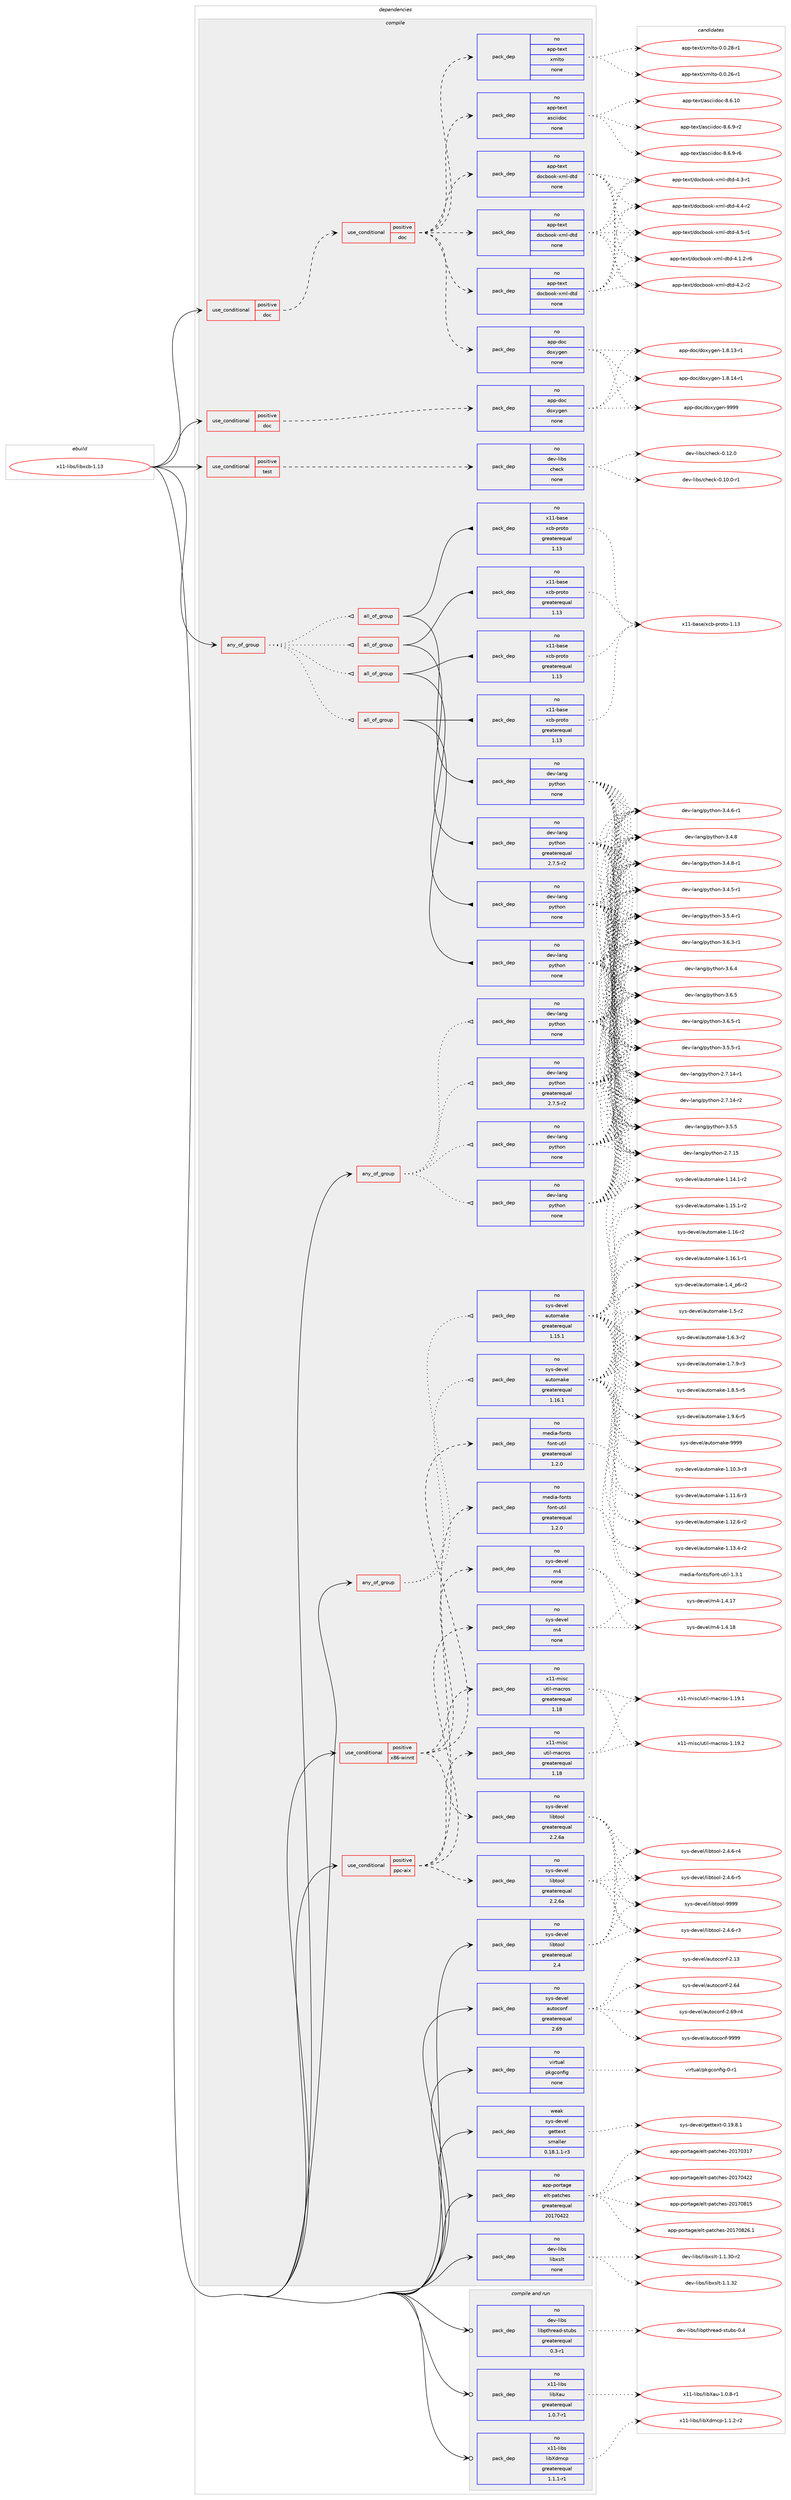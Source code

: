 digraph prolog {

# *************
# Graph options
# *************

newrank=true;
concentrate=true;
compound=true;
graph [rankdir=LR,fontname=Helvetica,fontsize=10,ranksep=1.5];#, ranksep=2.5, nodesep=0.2];
edge  [arrowhead=vee];
node  [fontname=Helvetica,fontsize=10];

# **********
# The ebuild
# **********

subgraph cluster_leftcol {
color=gray;
rank=same;
label=<<i>ebuild</i>>;
id [label="x11-libs/libxcb-1.13", color=red, width=4, href="../x11-libs/libxcb-1.13.svg"];
}

# ****************
# The dependencies
# ****************

subgraph cluster_midcol {
color=gray;
label=<<i>dependencies</i>>;
subgraph cluster_compile {
fillcolor="#eeeeee";
style=filled;
label=<<i>compile</i>>;
subgraph any103 {
dependency7411 [label=<<TABLE BORDER="0" CELLBORDER="1" CELLSPACING="0" CELLPADDING="4"><TR><TD CELLPADDING="10">any_of_group</TD></TR></TABLE>>, shape=none, color=red];subgraph all7 {
dependency7412 [label=<<TABLE BORDER="0" CELLBORDER="1" CELLSPACING="0" CELLPADDING="4"><TR><TD CELLPADDING="10">all_of_group</TD></TR></TABLE>>, shape=none, color=red];subgraph pack5856 {
dependency7413 [label=<<TABLE BORDER="0" CELLBORDER="1" CELLSPACING="0" CELLPADDING="4" WIDTH="220"><TR><TD ROWSPAN="6" CELLPADDING="30">pack_dep</TD></TR><TR><TD WIDTH="110">no</TD></TR><TR><TD>dev-lang</TD></TR><TR><TD>python</TD></TR><TR><TD>none</TD></TR><TR><TD></TD></TR></TABLE>>, shape=none, color=blue];
}
dependency7412:e -> dependency7413:w [weight=20,style="solid",arrowhead="inv"];
subgraph pack5857 {
dependency7414 [label=<<TABLE BORDER="0" CELLBORDER="1" CELLSPACING="0" CELLPADDING="4" WIDTH="220"><TR><TD ROWSPAN="6" CELLPADDING="30">pack_dep</TD></TR><TR><TD WIDTH="110">no</TD></TR><TR><TD>x11-base</TD></TR><TR><TD>xcb-proto</TD></TR><TR><TD>greaterequal</TD></TR><TR><TD>1.13</TD></TR></TABLE>>, shape=none, color=blue];
}
dependency7412:e -> dependency7414:w [weight=20,style="solid",arrowhead="inv"];
}
dependency7411:e -> dependency7412:w [weight=20,style="dotted",arrowhead="oinv"];
subgraph all8 {
dependency7415 [label=<<TABLE BORDER="0" CELLBORDER="1" CELLSPACING="0" CELLPADDING="4"><TR><TD CELLPADDING="10">all_of_group</TD></TR></TABLE>>, shape=none, color=red];subgraph pack5858 {
dependency7416 [label=<<TABLE BORDER="0" CELLBORDER="1" CELLSPACING="0" CELLPADDING="4" WIDTH="220"><TR><TD ROWSPAN="6" CELLPADDING="30">pack_dep</TD></TR><TR><TD WIDTH="110">no</TD></TR><TR><TD>dev-lang</TD></TR><TR><TD>python</TD></TR><TR><TD>none</TD></TR><TR><TD></TD></TR></TABLE>>, shape=none, color=blue];
}
dependency7415:e -> dependency7416:w [weight=20,style="solid",arrowhead="inv"];
subgraph pack5859 {
dependency7417 [label=<<TABLE BORDER="0" CELLBORDER="1" CELLSPACING="0" CELLPADDING="4" WIDTH="220"><TR><TD ROWSPAN="6" CELLPADDING="30">pack_dep</TD></TR><TR><TD WIDTH="110">no</TD></TR><TR><TD>x11-base</TD></TR><TR><TD>xcb-proto</TD></TR><TR><TD>greaterequal</TD></TR><TR><TD>1.13</TD></TR></TABLE>>, shape=none, color=blue];
}
dependency7415:e -> dependency7417:w [weight=20,style="solid",arrowhead="inv"];
}
dependency7411:e -> dependency7415:w [weight=20,style="dotted",arrowhead="oinv"];
subgraph all9 {
dependency7418 [label=<<TABLE BORDER="0" CELLBORDER="1" CELLSPACING="0" CELLPADDING="4"><TR><TD CELLPADDING="10">all_of_group</TD></TR></TABLE>>, shape=none, color=red];subgraph pack5860 {
dependency7419 [label=<<TABLE BORDER="0" CELLBORDER="1" CELLSPACING="0" CELLPADDING="4" WIDTH="220"><TR><TD ROWSPAN="6" CELLPADDING="30">pack_dep</TD></TR><TR><TD WIDTH="110">no</TD></TR><TR><TD>dev-lang</TD></TR><TR><TD>python</TD></TR><TR><TD>none</TD></TR><TR><TD></TD></TR></TABLE>>, shape=none, color=blue];
}
dependency7418:e -> dependency7419:w [weight=20,style="solid",arrowhead="inv"];
subgraph pack5861 {
dependency7420 [label=<<TABLE BORDER="0" CELLBORDER="1" CELLSPACING="0" CELLPADDING="4" WIDTH="220"><TR><TD ROWSPAN="6" CELLPADDING="30">pack_dep</TD></TR><TR><TD WIDTH="110">no</TD></TR><TR><TD>x11-base</TD></TR><TR><TD>xcb-proto</TD></TR><TR><TD>greaterequal</TD></TR><TR><TD>1.13</TD></TR></TABLE>>, shape=none, color=blue];
}
dependency7418:e -> dependency7420:w [weight=20,style="solid",arrowhead="inv"];
}
dependency7411:e -> dependency7418:w [weight=20,style="dotted",arrowhead="oinv"];
subgraph all10 {
dependency7421 [label=<<TABLE BORDER="0" CELLBORDER="1" CELLSPACING="0" CELLPADDING="4"><TR><TD CELLPADDING="10">all_of_group</TD></TR></TABLE>>, shape=none, color=red];subgraph pack5862 {
dependency7422 [label=<<TABLE BORDER="0" CELLBORDER="1" CELLSPACING="0" CELLPADDING="4" WIDTH="220"><TR><TD ROWSPAN="6" CELLPADDING="30">pack_dep</TD></TR><TR><TD WIDTH="110">no</TD></TR><TR><TD>dev-lang</TD></TR><TR><TD>python</TD></TR><TR><TD>greaterequal</TD></TR><TR><TD>2.7.5-r2</TD></TR></TABLE>>, shape=none, color=blue];
}
dependency7421:e -> dependency7422:w [weight=20,style="solid",arrowhead="inv"];
subgraph pack5863 {
dependency7423 [label=<<TABLE BORDER="0" CELLBORDER="1" CELLSPACING="0" CELLPADDING="4" WIDTH="220"><TR><TD ROWSPAN="6" CELLPADDING="30">pack_dep</TD></TR><TR><TD WIDTH="110">no</TD></TR><TR><TD>x11-base</TD></TR><TR><TD>xcb-proto</TD></TR><TR><TD>greaterequal</TD></TR><TR><TD>1.13</TD></TR></TABLE>>, shape=none, color=blue];
}
dependency7421:e -> dependency7423:w [weight=20,style="solid",arrowhead="inv"];
}
dependency7411:e -> dependency7421:w [weight=20,style="dotted",arrowhead="oinv"];
}
id:e -> dependency7411:w [weight=20,style="solid",arrowhead="vee"];
subgraph any104 {
dependency7424 [label=<<TABLE BORDER="0" CELLBORDER="1" CELLSPACING="0" CELLPADDING="4"><TR><TD CELLPADDING="10">any_of_group</TD></TR></TABLE>>, shape=none, color=red];subgraph pack5864 {
dependency7425 [label=<<TABLE BORDER="0" CELLBORDER="1" CELLSPACING="0" CELLPADDING="4" WIDTH="220"><TR><TD ROWSPAN="6" CELLPADDING="30">pack_dep</TD></TR><TR><TD WIDTH="110">no</TD></TR><TR><TD>dev-lang</TD></TR><TR><TD>python</TD></TR><TR><TD>none</TD></TR><TR><TD></TD></TR></TABLE>>, shape=none, color=blue];
}
dependency7424:e -> dependency7425:w [weight=20,style="dotted",arrowhead="oinv"];
subgraph pack5865 {
dependency7426 [label=<<TABLE BORDER="0" CELLBORDER="1" CELLSPACING="0" CELLPADDING="4" WIDTH="220"><TR><TD ROWSPAN="6" CELLPADDING="30">pack_dep</TD></TR><TR><TD WIDTH="110">no</TD></TR><TR><TD>dev-lang</TD></TR><TR><TD>python</TD></TR><TR><TD>none</TD></TR><TR><TD></TD></TR></TABLE>>, shape=none, color=blue];
}
dependency7424:e -> dependency7426:w [weight=20,style="dotted",arrowhead="oinv"];
subgraph pack5866 {
dependency7427 [label=<<TABLE BORDER="0" CELLBORDER="1" CELLSPACING="0" CELLPADDING="4" WIDTH="220"><TR><TD ROWSPAN="6" CELLPADDING="30">pack_dep</TD></TR><TR><TD WIDTH="110">no</TD></TR><TR><TD>dev-lang</TD></TR><TR><TD>python</TD></TR><TR><TD>none</TD></TR><TR><TD></TD></TR></TABLE>>, shape=none, color=blue];
}
dependency7424:e -> dependency7427:w [weight=20,style="dotted",arrowhead="oinv"];
subgraph pack5867 {
dependency7428 [label=<<TABLE BORDER="0" CELLBORDER="1" CELLSPACING="0" CELLPADDING="4" WIDTH="220"><TR><TD ROWSPAN="6" CELLPADDING="30">pack_dep</TD></TR><TR><TD WIDTH="110">no</TD></TR><TR><TD>dev-lang</TD></TR><TR><TD>python</TD></TR><TR><TD>greaterequal</TD></TR><TR><TD>2.7.5-r2</TD></TR></TABLE>>, shape=none, color=blue];
}
dependency7424:e -> dependency7428:w [weight=20,style="dotted",arrowhead="oinv"];
}
id:e -> dependency7424:w [weight=20,style="solid",arrowhead="vee"];
subgraph any105 {
dependency7429 [label=<<TABLE BORDER="0" CELLBORDER="1" CELLSPACING="0" CELLPADDING="4"><TR><TD CELLPADDING="10">any_of_group</TD></TR></TABLE>>, shape=none, color=red];subgraph pack5868 {
dependency7430 [label=<<TABLE BORDER="0" CELLBORDER="1" CELLSPACING="0" CELLPADDING="4" WIDTH="220"><TR><TD ROWSPAN="6" CELLPADDING="30">pack_dep</TD></TR><TR><TD WIDTH="110">no</TD></TR><TR><TD>sys-devel</TD></TR><TR><TD>automake</TD></TR><TR><TD>greaterequal</TD></TR><TR><TD>1.16.1</TD></TR></TABLE>>, shape=none, color=blue];
}
dependency7429:e -> dependency7430:w [weight=20,style="dotted",arrowhead="oinv"];
subgraph pack5869 {
dependency7431 [label=<<TABLE BORDER="0" CELLBORDER="1" CELLSPACING="0" CELLPADDING="4" WIDTH="220"><TR><TD ROWSPAN="6" CELLPADDING="30">pack_dep</TD></TR><TR><TD WIDTH="110">no</TD></TR><TR><TD>sys-devel</TD></TR><TR><TD>automake</TD></TR><TR><TD>greaterequal</TD></TR><TR><TD>1.15.1</TD></TR></TABLE>>, shape=none, color=blue];
}
dependency7429:e -> dependency7431:w [weight=20,style="dotted",arrowhead="oinv"];
}
id:e -> dependency7429:w [weight=20,style="solid",arrowhead="vee"];
subgraph cond1448 {
dependency7432 [label=<<TABLE BORDER="0" CELLBORDER="1" CELLSPACING="0" CELLPADDING="4"><TR><TD ROWSPAN="3" CELLPADDING="10">use_conditional</TD></TR><TR><TD>positive</TD></TR><TR><TD>doc</TD></TR></TABLE>>, shape=none, color=red];
subgraph cond1449 {
dependency7433 [label=<<TABLE BORDER="0" CELLBORDER="1" CELLSPACING="0" CELLPADDING="4"><TR><TD ROWSPAN="3" CELLPADDING="10">use_conditional</TD></TR><TR><TD>positive</TD></TR><TR><TD>doc</TD></TR></TABLE>>, shape=none, color=red];
subgraph pack5870 {
dependency7434 [label=<<TABLE BORDER="0" CELLBORDER="1" CELLSPACING="0" CELLPADDING="4" WIDTH="220"><TR><TD ROWSPAN="6" CELLPADDING="30">pack_dep</TD></TR><TR><TD WIDTH="110">no</TD></TR><TR><TD>app-text</TD></TR><TR><TD>asciidoc</TD></TR><TR><TD>none</TD></TR><TR><TD></TD></TR></TABLE>>, shape=none, color=blue];
}
dependency7433:e -> dependency7434:w [weight=20,style="dashed",arrowhead="vee"];
subgraph pack5871 {
dependency7435 [label=<<TABLE BORDER="0" CELLBORDER="1" CELLSPACING="0" CELLPADDING="4" WIDTH="220"><TR><TD ROWSPAN="6" CELLPADDING="30">pack_dep</TD></TR><TR><TD WIDTH="110">no</TD></TR><TR><TD>app-text</TD></TR><TR><TD>xmlto</TD></TR><TR><TD>none</TD></TR><TR><TD></TD></TR></TABLE>>, shape=none, color=blue];
}
dependency7433:e -> dependency7435:w [weight=20,style="dashed",arrowhead="vee"];
subgraph pack5872 {
dependency7436 [label=<<TABLE BORDER="0" CELLBORDER="1" CELLSPACING="0" CELLPADDING="4" WIDTH="220"><TR><TD ROWSPAN="6" CELLPADDING="30">pack_dep</TD></TR><TR><TD WIDTH="110">no</TD></TR><TR><TD>app-doc</TD></TR><TR><TD>doxygen</TD></TR><TR><TD>none</TD></TR><TR><TD></TD></TR></TABLE>>, shape=none, color=blue];
}
dependency7433:e -> dependency7436:w [weight=20,style="dashed",arrowhead="vee"];
subgraph pack5873 {
dependency7437 [label=<<TABLE BORDER="0" CELLBORDER="1" CELLSPACING="0" CELLPADDING="4" WIDTH="220"><TR><TD ROWSPAN="6" CELLPADDING="30">pack_dep</TD></TR><TR><TD WIDTH="110">no</TD></TR><TR><TD>app-text</TD></TR><TR><TD>docbook-xml-dtd</TD></TR><TR><TD>none</TD></TR><TR><TD></TD></TR></TABLE>>, shape=none, color=blue];
}
dependency7433:e -> dependency7437:w [weight=20,style="dashed",arrowhead="vee"];
subgraph pack5874 {
dependency7438 [label=<<TABLE BORDER="0" CELLBORDER="1" CELLSPACING="0" CELLPADDING="4" WIDTH="220"><TR><TD ROWSPAN="6" CELLPADDING="30">pack_dep</TD></TR><TR><TD WIDTH="110">no</TD></TR><TR><TD>app-text</TD></TR><TR><TD>docbook-xml-dtd</TD></TR><TR><TD>none</TD></TR><TR><TD></TD></TR></TABLE>>, shape=none, color=blue];
}
dependency7433:e -> dependency7438:w [weight=20,style="dashed",arrowhead="vee"];
subgraph pack5875 {
dependency7439 [label=<<TABLE BORDER="0" CELLBORDER="1" CELLSPACING="0" CELLPADDING="4" WIDTH="220"><TR><TD ROWSPAN="6" CELLPADDING="30">pack_dep</TD></TR><TR><TD WIDTH="110">no</TD></TR><TR><TD>app-text</TD></TR><TR><TD>docbook-xml-dtd</TD></TR><TR><TD>none</TD></TR><TR><TD></TD></TR></TABLE>>, shape=none, color=blue];
}
dependency7433:e -> dependency7439:w [weight=20,style="dashed",arrowhead="vee"];
}
dependency7432:e -> dependency7433:w [weight=20,style="dashed",arrowhead="vee"];
}
id:e -> dependency7432:w [weight=20,style="solid",arrowhead="vee"];
subgraph cond1450 {
dependency7440 [label=<<TABLE BORDER="0" CELLBORDER="1" CELLSPACING="0" CELLPADDING="4"><TR><TD ROWSPAN="3" CELLPADDING="10">use_conditional</TD></TR><TR><TD>positive</TD></TR><TR><TD>doc</TD></TR></TABLE>>, shape=none, color=red];
subgraph pack5876 {
dependency7441 [label=<<TABLE BORDER="0" CELLBORDER="1" CELLSPACING="0" CELLPADDING="4" WIDTH="220"><TR><TD ROWSPAN="6" CELLPADDING="30">pack_dep</TD></TR><TR><TD WIDTH="110">no</TD></TR><TR><TD>app-doc</TD></TR><TR><TD>doxygen</TD></TR><TR><TD>none</TD></TR><TR><TD></TD></TR></TABLE>>, shape=none, color=blue];
}
dependency7440:e -> dependency7441:w [weight=20,style="dashed",arrowhead="vee"];
}
id:e -> dependency7440:w [weight=20,style="solid",arrowhead="vee"];
subgraph cond1451 {
dependency7442 [label=<<TABLE BORDER="0" CELLBORDER="1" CELLSPACING="0" CELLPADDING="4"><TR><TD ROWSPAN="3" CELLPADDING="10">use_conditional</TD></TR><TR><TD>positive</TD></TR><TR><TD>ppc-aix</TD></TR></TABLE>>, shape=none, color=red];
subgraph pack5877 {
dependency7443 [label=<<TABLE BORDER="0" CELLBORDER="1" CELLSPACING="0" CELLPADDING="4" WIDTH="220"><TR><TD ROWSPAN="6" CELLPADDING="30">pack_dep</TD></TR><TR><TD WIDTH="110">no</TD></TR><TR><TD>sys-devel</TD></TR><TR><TD>libtool</TD></TR><TR><TD>greaterequal</TD></TR><TR><TD>2.2.6a</TD></TR></TABLE>>, shape=none, color=blue];
}
dependency7442:e -> dependency7443:w [weight=20,style="dashed",arrowhead="vee"];
subgraph pack5878 {
dependency7444 [label=<<TABLE BORDER="0" CELLBORDER="1" CELLSPACING="0" CELLPADDING="4" WIDTH="220"><TR><TD ROWSPAN="6" CELLPADDING="30">pack_dep</TD></TR><TR><TD WIDTH="110">no</TD></TR><TR><TD>sys-devel</TD></TR><TR><TD>m4</TD></TR><TR><TD>none</TD></TR><TR><TD></TD></TR></TABLE>>, shape=none, color=blue];
}
dependency7442:e -> dependency7444:w [weight=20,style="dashed",arrowhead="vee"];
subgraph pack5879 {
dependency7445 [label=<<TABLE BORDER="0" CELLBORDER="1" CELLSPACING="0" CELLPADDING="4" WIDTH="220"><TR><TD ROWSPAN="6" CELLPADDING="30">pack_dep</TD></TR><TR><TD WIDTH="110">no</TD></TR><TR><TD>x11-misc</TD></TR><TR><TD>util-macros</TD></TR><TR><TD>greaterequal</TD></TR><TR><TD>1.18</TD></TR></TABLE>>, shape=none, color=blue];
}
dependency7442:e -> dependency7445:w [weight=20,style="dashed",arrowhead="vee"];
subgraph pack5880 {
dependency7446 [label=<<TABLE BORDER="0" CELLBORDER="1" CELLSPACING="0" CELLPADDING="4" WIDTH="220"><TR><TD ROWSPAN="6" CELLPADDING="30">pack_dep</TD></TR><TR><TD WIDTH="110">no</TD></TR><TR><TD>media-fonts</TD></TR><TR><TD>font-util</TD></TR><TR><TD>greaterequal</TD></TR><TR><TD>1.2.0</TD></TR></TABLE>>, shape=none, color=blue];
}
dependency7442:e -> dependency7446:w [weight=20,style="dashed",arrowhead="vee"];
}
id:e -> dependency7442:w [weight=20,style="solid",arrowhead="vee"];
subgraph cond1452 {
dependency7447 [label=<<TABLE BORDER="0" CELLBORDER="1" CELLSPACING="0" CELLPADDING="4"><TR><TD ROWSPAN="3" CELLPADDING="10">use_conditional</TD></TR><TR><TD>positive</TD></TR><TR><TD>test</TD></TR></TABLE>>, shape=none, color=red];
subgraph pack5881 {
dependency7448 [label=<<TABLE BORDER="0" CELLBORDER="1" CELLSPACING="0" CELLPADDING="4" WIDTH="220"><TR><TD ROWSPAN="6" CELLPADDING="30">pack_dep</TD></TR><TR><TD WIDTH="110">no</TD></TR><TR><TD>dev-libs</TD></TR><TR><TD>check</TD></TR><TR><TD>none</TD></TR><TR><TD></TD></TR></TABLE>>, shape=none, color=blue];
}
dependency7447:e -> dependency7448:w [weight=20,style="dashed",arrowhead="vee"];
}
id:e -> dependency7447:w [weight=20,style="solid",arrowhead="vee"];
subgraph cond1453 {
dependency7449 [label=<<TABLE BORDER="0" CELLBORDER="1" CELLSPACING="0" CELLPADDING="4"><TR><TD ROWSPAN="3" CELLPADDING="10">use_conditional</TD></TR><TR><TD>positive</TD></TR><TR><TD>x86-winnt</TD></TR></TABLE>>, shape=none, color=red];
subgraph pack5882 {
dependency7450 [label=<<TABLE BORDER="0" CELLBORDER="1" CELLSPACING="0" CELLPADDING="4" WIDTH="220"><TR><TD ROWSPAN="6" CELLPADDING="30">pack_dep</TD></TR><TR><TD WIDTH="110">no</TD></TR><TR><TD>sys-devel</TD></TR><TR><TD>libtool</TD></TR><TR><TD>greaterequal</TD></TR><TR><TD>2.2.6a</TD></TR></TABLE>>, shape=none, color=blue];
}
dependency7449:e -> dependency7450:w [weight=20,style="dashed",arrowhead="vee"];
subgraph pack5883 {
dependency7451 [label=<<TABLE BORDER="0" CELLBORDER="1" CELLSPACING="0" CELLPADDING="4" WIDTH="220"><TR><TD ROWSPAN="6" CELLPADDING="30">pack_dep</TD></TR><TR><TD WIDTH="110">no</TD></TR><TR><TD>sys-devel</TD></TR><TR><TD>m4</TD></TR><TR><TD>none</TD></TR><TR><TD></TD></TR></TABLE>>, shape=none, color=blue];
}
dependency7449:e -> dependency7451:w [weight=20,style="dashed",arrowhead="vee"];
subgraph pack5884 {
dependency7452 [label=<<TABLE BORDER="0" CELLBORDER="1" CELLSPACING="0" CELLPADDING="4" WIDTH="220"><TR><TD ROWSPAN="6" CELLPADDING="30">pack_dep</TD></TR><TR><TD WIDTH="110">no</TD></TR><TR><TD>x11-misc</TD></TR><TR><TD>util-macros</TD></TR><TR><TD>greaterequal</TD></TR><TR><TD>1.18</TD></TR></TABLE>>, shape=none, color=blue];
}
dependency7449:e -> dependency7452:w [weight=20,style="dashed",arrowhead="vee"];
subgraph pack5885 {
dependency7453 [label=<<TABLE BORDER="0" CELLBORDER="1" CELLSPACING="0" CELLPADDING="4" WIDTH="220"><TR><TD ROWSPAN="6" CELLPADDING="30">pack_dep</TD></TR><TR><TD WIDTH="110">no</TD></TR><TR><TD>media-fonts</TD></TR><TR><TD>font-util</TD></TR><TR><TD>greaterequal</TD></TR><TR><TD>1.2.0</TD></TR></TABLE>>, shape=none, color=blue];
}
dependency7449:e -> dependency7453:w [weight=20,style="dashed",arrowhead="vee"];
}
id:e -> dependency7449:w [weight=20,style="solid",arrowhead="vee"];
subgraph pack5886 {
dependency7454 [label=<<TABLE BORDER="0" CELLBORDER="1" CELLSPACING="0" CELLPADDING="4" WIDTH="220"><TR><TD ROWSPAN="6" CELLPADDING="30">pack_dep</TD></TR><TR><TD WIDTH="110">no</TD></TR><TR><TD>app-portage</TD></TR><TR><TD>elt-patches</TD></TR><TR><TD>greaterequal</TD></TR><TR><TD>20170422</TD></TR></TABLE>>, shape=none, color=blue];
}
id:e -> dependency7454:w [weight=20,style="solid",arrowhead="vee"];
subgraph pack5887 {
dependency7455 [label=<<TABLE BORDER="0" CELLBORDER="1" CELLSPACING="0" CELLPADDING="4" WIDTH="220"><TR><TD ROWSPAN="6" CELLPADDING="30">pack_dep</TD></TR><TR><TD WIDTH="110">no</TD></TR><TR><TD>dev-libs</TD></TR><TR><TD>libxslt</TD></TR><TR><TD>none</TD></TR><TR><TD></TD></TR></TABLE>>, shape=none, color=blue];
}
id:e -> dependency7455:w [weight=20,style="solid",arrowhead="vee"];
subgraph pack5888 {
dependency7456 [label=<<TABLE BORDER="0" CELLBORDER="1" CELLSPACING="0" CELLPADDING="4" WIDTH="220"><TR><TD ROWSPAN="6" CELLPADDING="30">pack_dep</TD></TR><TR><TD WIDTH="110">no</TD></TR><TR><TD>sys-devel</TD></TR><TR><TD>autoconf</TD></TR><TR><TD>greaterequal</TD></TR><TR><TD>2.69</TD></TR></TABLE>>, shape=none, color=blue];
}
id:e -> dependency7456:w [weight=20,style="solid",arrowhead="vee"];
subgraph pack5889 {
dependency7457 [label=<<TABLE BORDER="0" CELLBORDER="1" CELLSPACING="0" CELLPADDING="4" WIDTH="220"><TR><TD ROWSPAN="6" CELLPADDING="30">pack_dep</TD></TR><TR><TD WIDTH="110">no</TD></TR><TR><TD>sys-devel</TD></TR><TR><TD>libtool</TD></TR><TR><TD>greaterequal</TD></TR><TR><TD>2.4</TD></TR></TABLE>>, shape=none, color=blue];
}
id:e -> dependency7457:w [weight=20,style="solid",arrowhead="vee"];
subgraph pack5890 {
dependency7458 [label=<<TABLE BORDER="0" CELLBORDER="1" CELLSPACING="0" CELLPADDING="4" WIDTH="220"><TR><TD ROWSPAN="6" CELLPADDING="30">pack_dep</TD></TR><TR><TD WIDTH="110">no</TD></TR><TR><TD>virtual</TD></TR><TR><TD>pkgconfig</TD></TR><TR><TD>none</TD></TR><TR><TD></TD></TR></TABLE>>, shape=none, color=blue];
}
id:e -> dependency7458:w [weight=20,style="solid",arrowhead="vee"];
subgraph pack5891 {
dependency7459 [label=<<TABLE BORDER="0" CELLBORDER="1" CELLSPACING="0" CELLPADDING="4" WIDTH="220"><TR><TD ROWSPAN="6" CELLPADDING="30">pack_dep</TD></TR><TR><TD WIDTH="110">weak</TD></TR><TR><TD>sys-devel</TD></TR><TR><TD>gettext</TD></TR><TR><TD>smaller</TD></TR><TR><TD>0.18.1.1-r3</TD></TR></TABLE>>, shape=none, color=blue];
}
id:e -> dependency7459:w [weight=20,style="solid",arrowhead="vee"];
}
subgraph cluster_compileandrun {
fillcolor="#eeeeee";
style=filled;
label=<<i>compile and run</i>>;
subgraph pack5892 {
dependency7460 [label=<<TABLE BORDER="0" CELLBORDER="1" CELLSPACING="0" CELLPADDING="4" WIDTH="220"><TR><TD ROWSPAN="6" CELLPADDING="30">pack_dep</TD></TR><TR><TD WIDTH="110">no</TD></TR><TR><TD>dev-libs</TD></TR><TR><TD>libpthread-stubs</TD></TR><TR><TD>greaterequal</TD></TR><TR><TD>0.3-r1</TD></TR></TABLE>>, shape=none, color=blue];
}
id:e -> dependency7460:w [weight=20,style="solid",arrowhead="odotvee"];
subgraph pack5893 {
dependency7461 [label=<<TABLE BORDER="0" CELLBORDER="1" CELLSPACING="0" CELLPADDING="4" WIDTH="220"><TR><TD ROWSPAN="6" CELLPADDING="30">pack_dep</TD></TR><TR><TD WIDTH="110">no</TD></TR><TR><TD>x11-libs</TD></TR><TR><TD>libXau</TD></TR><TR><TD>greaterequal</TD></TR><TR><TD>1.0.7-r1</TD></TR></TABLE>>, shape=none, color=blue];
}
id:e -> dependency7461:w [weight=20,style="solid",arrowhead="odotvee"];
subgraph pack5894 {
dependency7462 [label=<<TABLE BORDER="0" CELLBORDER="1" CELLSPACING="0" CELLPADDING="4" WIDTH="220"><TR><TD ROWSPAN="6" CELLPADDING="30">pack_dep</TD></TR><TR><TD WIDTH="110">no</TD></TR><TR><TD>x11-libs</TD></TR><TR><TD>libXdmcp</TD></TR><TR><TD>greaterequal</TD></TR><TR><TD>1.1.1-r1</TD></TR></TABLE>>, shape=none, color=blue];
}
id:e -> dependency7462:w [weight=20,style="solid",arrowhead="odotvee"];
}
subgraph cluster_run {
fillcolor="#eeeeee";
style=filled;
label=<<i>run</i>>;
}
}

# **************
# The candidates
# **************

subgraph cluster_choices {
rank=same;
color=gray;
label=<<i>candidates</i>>;

subgraph choice5856 {
color=black;
nodesep=1;
choice100101118451089711010347112121116104111110455046554649524511449 [label="dev-lang/python-2.7.14-r1", color=red, width=4,href="../dev-lang/python-2.7.14-r1.svg"];
choice100101118451089711010347112121116104111110455046554649524511450 [label="dev-lang/python-2.7.14-r2", color=red, width=4,href="../dev-lang/python-2.7.14-r2.svg"];
choice10010111845108971101034711212111610411111045504655464953 [label="dev-lang/python-2.7.15", color=red, width=4,href="../dev-lang/python-2.7.15.svg"];
choice1001011184510897110103471121211161041111104551465246534511449 [label="dev-lang/python-3.4.5-r1", color=red, width=4,href="../dev-lang/python-3.4.5-r1.svg"];
choice1001011184510897110103471121211161041111104551465246544511449 [label="dev-lang/python-3.4.6-r1", color=red, width=4,href="../dev-lang/python-3.4.6-r1.svg"];
choice100101118451089711010347112121116104111110455146524656 [label="dev-lang/python-3.4.8", color=red, width=4,href="../dev-lang/python-3.4.8.svg"];
choice1001011184510897110103471121211161041111104551465246564511449 [label="dev-lang/python-3.4.8-r1", color=red, width=4,href="../dev-lang/python-3.4.8-r1.svg"];
choice1001011184510897110103471121211161041111104551465346524511449 [label="dev-lang/python-3.5.4-r1", color=red, width=4,href="../dev-lang/python-3.5.4-r1.svg"];
choice100101118451089711010347112121116104111110455146534653 [label="dev-lang/python-3.5.5", color=red, width=4,href="../dev-lang/python-3.5.5.svg"];
choice1001011184510897110103471121211161041111104551465346534511449 [label="dev-lang/python-3.5.5-r1", color=red, width=4,href="../dev-lang/python-3.5.5-r1.svg"];
choice1001011184510897110103471121211161041111104551465446514511449 [label="dev-lang/python-3.6.3-r1", color=red, width=4,href="../dev-lang/python-3.6.3-r1.svg"];
choice100101118451089711010347112121116104111110455146544652 [label="dev-lang/python-3.6.4", color=red, width=4,href="../dev-lang/python-3.6.4.svg"];
choice100101118451089711010347112121116104111110455146544653 [label="dev-lang/python-3.6.5", color=red, width=4,href="../dev-lang/python-3.6.5.svg"];
choice1001011184510897110103471121211161041111104551465446534511449 [label="dev-lang/python-3.6.5-r1", color=red, width=4,href="../dev-lang/python-3.6.5-r1.svg"];
dependency7413:e -> choice100101118451089711010347112121116104111110455046554649524511449:w [style=dotted,weight="100"];
dependency7413:e -> choice100101118451089711010347112121116104111110455046554649524511450:w [style=dotted,weight="100"];
dependency7413:e -> choice10010111845108971101034711212111610411111045504655464953:w [style=dotted,weight="100"];
dependency7413:e -> choice1001011184510897110103471121211161041111104551465246534511449:w [style=dotted,weight="100"];
dependency7413:e -> choice1001011184510897110103471121211161041111104551465246544511449:w [style=dotted,weight="100"];
dependency7413:e -> choice100101118451089711010347112121116104111110455146524656:w [style=dotted,weight="100"];
dependency7413:e -> choice1001011184510897110103471121211161041111104551465246564511449:w [style=dotted,weight="100"];
dependency7413:e -> choice1001011184510897110103471121211161041111104551465346524511449:w [style=dotted,weight="100"];
dependency7413:e -> choice100101118451089711010347112121116104111110455146534653:w [style=dotted,weight="100"];
dependency7413:e -> choice1001011184510897110103471121211161041111104551465346534511449:w [style=dotted,weight="100"];
dependency7413:e -> choice1001011184510897110103471121211161041111104551465446514511449:w [style=dotted,weight="100"];
dependency7413:e -> choice100101118451089711010347112121116104111110455146544652:w [style=dotted,weight="100"];
dependency7413:e -> choice100101118451089711010347112121116104111110455146544653:w [style=dotted,weight="100"];
dependency7413:e -> choice1001011184510897110103471121211161041111104551465446534511449:w [style=dotted,weight="100"];
}
subgraph choice5857 {
color=black;
nodesep=1;
choice1204949459897115101471209998451121141111161114549464951 [label="x11-base/xcb-proto-1.13", color=red, width=4,href="../x11-base/xcb-proto-1.13.svg"];
dependency7414:e -> choice1204949459897115101471209998451121141111161114549464951:w [style=dotted,weight="100"];
}
subgraph choice5858 {
color=black;
nodesep=1;
choice100101118451089711010347112121116104111110455046554649524511449 [label="dev-lang/python-2.7.14-r1", color=red, width=4,href="../dev-lang/python-2.7.14-r1.svg"];
choice100101118451089711010347112121116104111110455046554649524511450 [label="dev-lang/python-2.7.14-r2", color=red, width=4,href="../dev-lang/python-2.7.14-r2.svg"];
choice10010111845108971101034711212111610411111045504655464953 [label="dev-lang/python-2.7.15", color=red, width=4,href="../dev-lang/python-2.7.15.svg"];
choice1001011184510897110103471121211161041111104551465246534511449 [label="dev-lang/python-3.4.5-r1", color=red, width=4,href="../dev-lang/python-3.4.5-r1.svg"];
choice1001011184510897110103471121211161041111104551465246544511449 [label="dev-lang/python-3.4.6-r1", color=red, width=4,href="../dev-lang/python-3.4.6-r1.svg"];
choice100101118451089711010347112121116104111110455146524656 [label="dev-lang/python-3.4.8", color=red, width=4,href="../dev-lang/python-3.4.8.svg"];
choice1001011184510897110103471121211161041111104551465246564511449 [label="dev-lang/python-3.4.8-r1", color=red, width=4,href="../dev-lang/python-3.4.8-r1.svg"];
choice1001011184510897110103471121211161041111104551465346524511449 [label="dev-lang/python-3.5.4-r1", color=red, width=4,href="../dev-lang/python-3.5.4-r1.svg"];
choice100101118451089711010347112121116104111110455146534653 [label="dev-lang/python-3.5.5", color=red, width=4,href="../dev-lang/python-3.5.5.svg"];
choice1001011184510897110103471121211161041111104551465346534511449 [label="dev-lang/python-3.5.5-r1", color=red, width=4,href="../dev-lang/python-3.5.5-r1.svg"];
choice1001011184510897110103471121211161041111104551465446514511449 [label="dev-lang/python-3.6.3-r1", color=red, width=4,href="../dev-lang/python-3.6.3-r1.svg"];
choice100101118451089711010347112121116104111110455146544652 [label="dev-lang/python-3.6.4", color=red, width=4,href="../dev-lang/python-3.6.4.svg"];
choice100101118451089711010347112121116104111110455146544653 [label="dev-lang/python-3.6.5", color=red, width=4,href="../dev-lang/python-3.6.5.svg"];
choice1001011184510897110103471121211161041111104551465446534511449 [label="dev-lang/python-3.6.5-r1", color=red, width=4,href="../dev-lang/python-3.6.5-r1.svg"];
dependency7416:e -> choice100101118451089711010347112121116104111110455046554649524511449:w [style=dotted,weight="100"];
dependency7416:e -> choice100101118451089711010347112121116104111110455046554649524511450:w [style=dotted,weight="100"];
dependency7416:e -> choice10010111845108971101034711212111610411111045504655464953:w [style=dotted,weight="100"];
dependency7416:e -> choice1001011184510897110103471121211161041111104551465246534511449:w [style=dotted,weight="100"];
dependency7416:e -> choice1001011184510897110103471121211161041111104551465246544511449:w [style=dotted,weight="100"];
dependency7416:e -> choice100101118451089711010347112121116104111110455146524656:w [style=dotted,weight="100"];
dependency7416:e -> choice1001011184510897110103471121211161041111104551465246564511449:w [style=dotted,weight="100"];
dependency7416:e -> choice1001011184510897110103471121211161041111104551465346524511449:w [style=dotted,weight="100"];
dependency7416:e -> choice100101118451089711010347112121116104111110455146534653:w [style=dotted,weight="100"];
dependency7416:e -> choice1001011184510897110103471121211161041111104551465346534511449:w [style=dotted,weight="100"];
dependency7416:e -> choice1001011184510897110103471121211161041111104551465446514511449:w [style=dotted,weight="100"];
dependency7416:e -> choice100101118451089711010347112121116104111110455146544652:w [style=dotted,weight="100"];
dependency7416:e -> choice100101118451089711010347112121116104111110455146544653:w [style=dotted,weight="100"];
dependency7416:e -> choice1001011184510897110103471121211161041111104551465446534511449:w [style=dotted,weight="100"];
}
subgraph choice5859 {
color=black;
nodesep=1;
choice1204949459897115101471209998451121141111161114549464951 [label="x11-base/xcb-proto-1.13", color=red, width=4,href="../x11-base/xcb-proto-1.13.svg"];
dependency7417:e -> choice1204949459897115101471209998451121141111161114549464951:w [style=dotted,weight="100"];
}
subgraph choice5860 {
color=black;
nodesep=1;
choice100101118451089711010347112121116104111110455046554649524511449 [label="dev-lang/python-2.7.14-r1", color=red, width=4,href="../dev-lang/python-2.7.14-r1.svg"];
choice100101118451089711010347112121116104111110455046554649524511450 [label="dev-lang/python-2.7.14-r2", color=red, width=4,href="../dev-lang/python-2.7.14-r2.svg"];
choice10010111845108971101034711212111610411111045504655464953 [label="dev-lang/python-2.7.15", color=red, width=4,href="../dev-lang/python-2.7.15.svg"];
choice1001011184510897110103471121211161041111104551465246534511449 [label="dev-lang/python-3.4.5-r1", color=red, width=4,href="../dev-lang/python-3.4.5-r1.svg"];
choice1001011184510897110103471121211161041111104551465246544511449 [label="dev-lang/python-3.4.6-r1", color=red, width=4,href="../dev-lang/python-3.4.6-r1.svg"];
choice100101118451089711010347112121116104111110455146524656 [label="dev-lang/python-3.4.8", color=red, width=4,href="../dev-lang/python-3.4.8.svg"];
choice1001011184510897110103471121211161041111104551465246564511449 [label="dev-lang/python-3.4.8-r1", color=red, width=4,href="../dev-lang/python-3.4.8-r1.svg"];
choice1001011184510897110103471121211161041111104551465346524511449 [label="dev-lang/python-3.5.4-r1", color=red, width=4,href="../dev-lang/python-3.5.4-r1.svg"];
choice100101118451089711010347112121116104111110455146534653 [label="dev-lang/python-3.5.5", color=red, width=4,href="../dev-lang/python-3.5.5.svg"];
choice1001011184510897110103471121211161041111104551465346534511449 [label="dev-lang/python-3.5.5-r1", color=red, width=4,href="../dev-lang/python-3.5.5-r1.svg"];
choice1001011184510897110103471121211161041111104551465446514511449 [label="dev-lang/python-3.6.3-r1", color=red, width=4,href="../dev-lang/python-3.6.3-r1.svg"];
choice100101118451089711010347112121116104111110455146544652 [label="dev-lang/python-3.6.4", color=red, width=4,href="../dev-lang/python-3.6.4.svg"];
choice100101118451089711010347112121116104111110455146544653 [label="dev-lang/python-3.6.5", color=red, width=4,href="../dev-lang/python-3.6.5.svg"];
choice1001011184510897110103471121211161041111104551465446534511449 [label="dev-lang/python-3.6.5-r1", color=red, width=4,href="../dev-lang/python-3.6.5-r1.svg"];
dependency7419:e -> choice100101118451089711010347112121116104111110455046554649524511449:w [style=dotted,weight="100"];
dependency7419:e -> choice100101118451089711010347112121116104111110455046554649524511450:w [style=dotted,weight="100"];
dependency7419:e -> choice10010111845108971101034711212111610411111045504655464953:w [style=dotted,weight="100"];
dependency7419:e -> choice1001011184510897110103471121211161041111104551465246534511449:w [style=dotted,weight="100"];
dependency7419:e -> choice1001011184510897110103471121211161041111104551465246544511449:w [style=dotted,weight="100"];
dependency7419:e -> choice100101118451089711010347112121116104111110455146524656:w [style=dotted,weight="100"];
dependency7419:e -> choice1001011184510897110103471121211161041111104551465246564511449:w [style=dotted,weight="100"];
dependency7419:e -> choice1001011184510897110103471121211161041111104551465346524511449:w [style=dotted,weight="100"];
dependency7419:e -> choice100101118451089711010347112121116104111110455146534653:w [style=dotted,weight="100"];
dependency7419:e -> choice1001011184510897110103471121211161041111104551465346534511449:w [style=dotted,weight="100"];
dependency7419:e -> choice1001011184510897110103471121211161041111104551465446514511449:w [style=dotted,weight="100"];
dependency7419:e -> choice100101118451089711010347112121116104111110455146544652:w [style=dotted,weight="100"];
dependency7419:e -> choice100101118451089711010347112121116104111110455146544653:w [style=dotted,weight="100"];
dependency7419:e -> choice1001011184510897110103471121211161041111104551465446534511449:w [style=dotted,weight="100"];
}
subgraph choice5861 {
color=black;
nodesep=1;
choice1204949459897115101471209998451121141111161114549464951 [label="x11-base/xcb-proto-1.13", color=red, width=4,href="../x11-base/xcb-proto-1.13.svg"];
dependency7420:e -> choice1204949459897115101471209998451121141111161114549464951:w [style=dotted,weight="100"];
}
subgraph choice5862 {
color=black;
nodesep=1;
choice100101118451089711010347112121116104111110455046554649524511449 [label="dev-lang/python-2.7.14-r1", color=red, width=4,href="../dev-lang/python-2.7.14-r1.svg"];
choice100101118451089711010347112121116104111110455046554649524511450 [label="dev-lang/python-2.7.14-r2", color=red, width=4,href="../dev-lang/python-2.7.14-r2.svg"];
choice10010111845108971101034711212111610411111045504655464953 [label="dev-lang/python-2.7.15", color=red, width=4,href="../dev-lang/python-2.7.15.svg"];
choice1001011184510897110103471121211161041111104551465246534511449 [label="dev-lang/python-3.4.5-r1", color=red, width=4,href="../dev-lang/python-3.4.5-r1.svg"];
choice1001011184510897110103471121211161041111104551465246544511449 [label="dev-lang/python-3.4.6-r1", color=red, width=4,href="../dev-lang/python-3.4.6-r1.svg"];
choice100101118451089711010347112121116104111110455146524656 [label="dev-lang/python-3.4.8", color=red, width=4,href="../dev-lang/python-3.4.8.svg"];
choice1001011184510897110103471121211161041111104551465246564511449 [label="dev-lang/python-3.4.8-r1", color=red, width=4,href="../dev-lang/python-3.4.8-r1.svg"];
choice1001011184510897110103471121211161041111104551465346524511449 [label="dev-lang/python-3.5.4-r1", color=red, width=4,href="../dev-lang/python-3.5.4-r1.svg"];
choice100101118451089711010347112121116104111110455146534653 [label="dev-lang/python-3.5.5", color=red, width=4,href="../dev-lang/python-3.5.5.svg"];
choice1001011184510897110103471121211161041111104551465346534511449 [label="dev-lang/python-3.5.5-r1", color=red, width=4,href="../dev-lang/python-3.5.5-r1.svg"];
choice1001011184510897110103471121211161041111104551465446514511449 [label="dev-lang/python-3.6.3-r1", color=red, width=4,href="../dev-lang/python-3.6.3-r1.svg"];
choice100101118451089711010347112121116104111110455146544652 [label="dev-lang/python-3.6.4", color=red, width=4,href="../dev-lang/python-3.6.4.svg"];
choice100101118451089711010347112121116104111110455146544653 [label="dev-lang/python-3.6.5", color=red, width=4,href="../dev-lang/python-3.6.5.svg"];
choice1001011184510897110103471121211161041111104551465446534511449 [label="dev-lang/python-3.6.5-r1", color=red, width=4,href="../dev-lang/python-3.6.5-r1.svg"];
dependency7422:e -> choice100101118451089711010347112121116104111110455046554649524511449:w [style=dotted,weight="100"];
dependency7422:e -> choice100101118451089711010347112121116104111110455046554649524511450:w [style=dotted,weight="100"];
dependency7422:e -> choice10010111845108971101034711212111610411111045504655464953:w [style=dotted,weight="100"];
dependency7422:e -> choice1001011184510897110103471121211161041111104551465246534511449:w [style=dotted,weight="100"];
dependency7422:e -> choice1001011184510897110103471121211161041111104551465246544511449:w [style=dotted,weight="100"];
dependency7422:e -> choice100101118451089711010347112121116104111110455146524656:w [style=dotted,weight="100"];
dependency7422:e -> choice1001011184510897110103471121211161041111104551465246564511449:w [style=dotted,weight="100"];
dependency7422:e -> choice1001011184510897110103471121211161041111104551465346524511449:w [style=dotted,weight="100"];
dependency7422:e -> choice100101118451089711010347112121116104111110455146534653:w [style=dotted,weight="100"];
dependency7422:e -> choice1001011184510897110103471121211161041111104551465346534511449:w [style=dotted,weight="100"];
dependency7422:e -> choice1001011184510897110103471121211161041111104551465446514511449:w [style=dotted,weight="100"];
dependency7422:e -> choice100101118451089711010347112121116104111110455146544652:w [style=dotted,weight="100"];
dependency7422:e -> choice100101118451089711010347112121116104111110455146544653:w [style=dotted,weight="100"];
dependency7422:e -> choice1001011184510897110103471121211161041111104551465446534511449:w [style=dotted,weight="100"];
}
subgraph choice5863 {
color=black;
nodesep=1;
choice1204949459897115101471209998451121141111161114549464951 [label="x11-base/xcb-proto-1.13", color=red, width=4,href="../x11-base/xcb-proto-1.13.svg"];
dependency7423:e -> choice1204949459897115101471209998451121141111161114549464951:w [style=dotted,weight="100"];
}
subgraph choice5864 {
color=black;
nodesep=1;
choice100101118451089711010347112121116104111110455046554649524511449 [label="dev-lang/python-2.7.14-r1", color=red, width=4,href="../dev-lang/python-2.7.14-r1.svg"];
choice100101118451089711010347112121116104111110455046554649524511450 [label="dev-lang/python-2.7.14-r2", color=red, width=4,href="../dev-lang/python-2.7.14-r2.svg"];
choice10010111845108971101034711212111610411111045504655464953 [label="dev-lang/python-2.7.15", color=red, width=4,href="../dev-lang/python-2.7.15.svg"];
choice1001011184510897110103471121211161041111104551465246534511449 [label="dev-lang/python-3.4.5-r1", color=red, width=4,href="../dev-lang/python-3.4.5-r1.svg"];
choice1001011184510897110103471121211161041111104551465246544511449 [label="dev-lang/python-3.4.6-r1", color=red, width=4,href="../dev-lang/python-3.4.6-r1.svg"];
choice100101118451089711010347112121116104111110455146524656 [label="dev-lang/python-3.4.8", color=red, width=4,href="../dev-lang/python-3.4.8.svg"];
choice1001011184510897110103471121211161041111104551465246564511449 [label="dev-lang/python-3.4.8-r1", color=red, width=4,href="../dev-lang/python-3.4.8-r1.svg"];
choice1001011184510897110103471121211161041111104551465346524511449 [label="dev-lang/python-3.5.4-r1", color=red, width=4,href="../dev-lang/python-3.5.4-r1.svg"];
choice100101118451089711010347112121116104111110455146534653 [label="dev-lang/python-3.5.5", color=red, width=4,href="../dev-lang/python-3.5.5.svg"];
choice1001011184510897110103471121211161041111104551465346534511449 [label="dev-lang/python-3.5.5-r1", color=red, width=4,href="../dev-lang/python-3.5.5-r1.svg"];
choice1001011184510897110103471121211161041111104551465446514511449 [label="dev-lang/python-3.6.3-r1", color=red, width=4,href="../dev-lang/python-3.6.3-r1.svg"];
choice100101118451089711010347112121116104111110455146544652 [label="dev-lang/python-3.6.4", color=red, width=4,href="../dev-lang/python-3.6.4.svg"];
choice100101118451089711010347112121116104111110455146544653 [label="dev-lang/python-3.6.5", color=red, width=4,href="../dev-lang/python-3.6.5.svg"];
choice1001011184510897110103471121211161041111104551465446534511449 [label="dev-lang/python-3.6.5-r1", color=red, width=4,href="../dev-lang/python-3.6.5-r1.svg"];
dependency7425:e -> choice100101118451089711010347112121116104111110455046554649524511449:w [style=dotted,weight="100"];
dependency7425:e -> choice100101118451089711010347112121116104111110455046554649524511450:w [style=dotted,weight="100"];
dependency7425:e -> choice10010111845108971101034711212111610411111045504655464953:w [style=dotted,weight="100"];
dependency7425:e -> choice1001011184510897110103471121211161041111104551465246534511449:w [style=dotted,weight="100"];
dependency7425:e -> choice1001011184510897110103471121211161041111104551465246544511449:w [style=dotted,weight="100"];
dependency7425:e -> choice100101118451089711010347112121116104111110455146524656:w [style=dotted,weight="100"];
dependency7425:e -> choice1001011184510897110103471121211161041111104551465246564511449:w [style=dotted,weight="100"];
dependency7425:e -> choice1001011184510897110103471121211161041111104551465346524511449:w [style=dotted,weight="100"];
dependency7425:e -> choice100101118451089711010347112121116104111110455146534653:w [style=dotted,weight="100"];
dependency7425:e -> choice1001011184510897110103471121211161041111104551465346534511449:w [style=dotted,weight="100"];
dependency7425:e -> choice1001011184510897110103471121211161041111104551465446514511449:w [style=dotted,weight="100"];
dependency7425:e -> choice100101118451089711010347112121116104111110455146544652:w [style=dotted,weight="100"];
dependency7425:e -> choice100101118451089711010347112121116104111110455146544653:w [style=dotted,weight="100"];
dependency7425:e -> choice1001011184510897110103471121211161041111104551465446534511449:w [style=dotted,weight="100"];
}
subgraph choice5865 {
color=black;
nodesep=1;
choice100101118451089711010347112121116104111110455046554649524511449 [label="dev-lang/python-2.7.14-r1", color=red, width=4,href="../dev-lang/python-2.7.14-r1.svg"];
choice100101118451089711010347112121116104111110455046554649524511450 [label="dev-lang/python-2.7.14-r2", color=red, width=4,href="../dev-lang/python-2.7.14-r2.svg"];
choice10010111845108971101034711212111610411111045504655464953 [label="dev-lang/python-2.7.15", color=red, width=4,href="../dev-lang/python-2.7.15.svg"];
choice1001011184510897110103471121211161041111104551465246534511449 [label="dev-lang/python-3.4.5-r1", color=red, width=4,href="../dev-lang/python-3.4.5-r1.svg"];
choice1001011184510897110103471121211161041111104551465246544511449 [label="dev-lang/python-3.4.6-r1", color=red, width=4,href="../dev-lang/python-3.4.6-r1.svg"];
choice100101118451089711010347112121116104111110455146524656 [label="dev-lang/python-3.4.8", color=red, width=4,href="../dev-lang/python-3.4.8.svg"];
choice1001011184510897110103471121211161041111104551465246564511449 [label="dev-lang/python-3.4.8-r1", color=red, width=4,href="../dev-lang/python-3.4.8-r1.svg"];
choice1001011184510897110103471121211161041111104551465346524511449 [label="dev-lang/python-3.5.4-r1", color=red, width=4,href="../dev-lang/python-3.5.4-r1.svg"];
choice100101118451089711010347112121116104111110455146534653 [label="dev-lang/python-3.5.5", color=red, width=4,href="../dev-lang/python-3.5.5.svg"];
choice1001011184510897110103471121211161041111104551465346534511449 [label="dev-lang/python-3.5.5-r1", color=red, width=4,href="../dev-lang/python-3.5.5-r1.svg"];
choice1001011184510897110103471121211161041111104551465446514511449 [label="dev-lang/python-3.6.3-r1", color=red, width=4,href="../dev-lang/python-3.6.3-r1.svg"];
choice100101118451089711010347112121116104111110455146544652 [label="dev-lang/python-3.6.4", color=red, width=4,href="../dev-lang/python-3.6.4.svg"];
choice100101118451089711010347112121116104111110455146544653 [label="dev-lang/python-3.6.5", color=red, width=4,href="../dev-lang/python-3.6.5.svg"];
choice1001011184510897110103471121211161041111104551465446534511449 [label="dev-lang/python-3.6.5-r1", color=red, width=4,href="../dev-lang/python-3.6.5-r1.svg"];
dependency7426:e -> choice100101118451089711010347112121116104111110455046554649524511449:w [style=dotted,weight="100"];
dependency7426:e -> choice100101118451089711010347112121116104111110455046554649524511450:w [style=dotted,weight="100"];
dependency7426:e -> choice10010111845108971101034711212111610411111045504655464953:w [style=dotted,weight="100"];
dependency7426:e -> choice1001011184510897110103471121211161041111104551465246534511449:w [style=dotted,weight="100"];
dependency7426:e -> choice1001011184510897110103471121211161041111104551465246544511449:w [style=dotted,weight="100"];
dependency7426:e -> choice100101118451089711010347112121116104111110455146524656:w [style=dotted,weight="100"];
dependency7426:e -> choice1001011184510897110103471121211161041111104551465246564511449:w [style=dotted,weight="100"];
dependency7426:e -> choice1001011184510897110103471121211161041111104551465346524511449:w [style=dotted,weight="100"];
dependency7426:e -> choice100101118451089711010347112121116104111110455146534653:w [style=dotted,weight="100"];
dependency7426:e -> choice1001011184510897110103471121211161041111104551465346534511449:w [style=dotted,weight="100"];
dependency7426:e -> choice1001011184510897110103471121211161041111104551465446514511449:w [style=dotted,weight="100"];
dependency7426:e -> choice100101118451089711010347112121116104111110455146544652:w [style=dotted,weight="100"];
dependency7426:e -> choice100101118451089711010347112121116104111110455146544653:w [style=dotted,weight="100"];
dependency7426:e -> choice1001011184510897110103471121211161041111104551465446534511449:w [style=dotted,weight="100"];
}
subgraph choice5866 {
color=black;
nodesep=1;
choice100101118451089711010347112121116104111110455046554649524511449 [label="dev-lang/python-2.7.14-r1", color=red, width=4,href="../dev-lang/python-2.7.14-r1.svg"];
choice100101118451089711010347112121116104111110455046554649524511450 [label="dev-lang/python-2.7.14-r2", color=red, width=4,href="../dev-lang/python-2.7.14-r2.svg"];
choice10010111845108971101034711212111610411111045504655464953 [label="dev-lang/python-2.7.15", color=red, width=4,href="../dev-lang/python-2.7.15.svg"];
choice1001011184510897110103471121211161041111104551465246534511449 [label="dev-lang/python-3.4.5-r1", color=red, width=4,href="../dev-lang/python-3.4.5-r1.svg"];
choice1001011184510897110103471121211161041111104551465246544511449 [label="dev-lang/python-3.4.6-r1", color=red, width=4,href="../dev-lang/python-3.4.6-r1.svg"];
choice100101118451089711010347112121116104111110455146524656 [label="dev-lang/python-3.4.8", color=red, width=4,href="../dev-lang/python-3.4.8.svg"];
choice1001011184510897110103471121211161041111104551465246564511449 [label="dev-lang/python-3.4.8-r1", color=red, width=4,href="../dev-lang/python-3.4.8-r1.svg"];
choice1001011184510897110103471121211161041111104551465346524511449 [label="dev-lang/python-3.5.4-r1", color=red, width=4,href="../dev-lang/python-3.5.4-r1.svg"];
choice100101118451089711010347112121116104111110455146534653 [label="dev-lang/python-3.5.5", color=red, width=4,href="../dev-lang/python-3.5.5.svg"];
choice1001011184510897110103471121211161041111104551465346534511449 [label="dev-lang/python-3.5.5-r1", color=red, width=4,href="../dev-lang/python-3.5.5-r1.svg"];
choice1001011184510897110103471121211161041111104551465446514511449 [label="dev-lang/python-3.6.3-r1", color=red, width=4,href="../dev-lang/python-3.6.3-r1.svg"];
choice100101118451089711010347112121116104111110455146544652 [label="dev-lang/python-3.6.4", color=red, width=4,href="../dev-lang/python-3.6.4.svg"];
choice100101118451089711010347112121116104111110455146544653 [label="dev-lang/python-3.6.5", color=red, width=4,href="../dev-lang/python-3.6.5.svg"];
choice1001011184510897110103471121211161041111104551465446534511449 [label="dev-lang/python-3.6.5-r1", color=red, width=4,href="../dev-lang/python-3.6.5-r1.svg"];
dependency7427:e -> choice100101118451089711010347112121116104111110455046554649524511449:w [style=dotted,weight="100"];
dependency7427:e -> choice100101118451089711010347112121116104111110455046554649524511450:w [style=dotted,weight="100"];
dependency7427:e -> choice10010111845108971101034711212111610411111045504655464953:w [style=dotted,weight="100"];
dependency7427:e -> choice1001011184510897110103471121211161041111104551465246534511449:w [style=dotted,weight="100"];
dependency7427:e -> choice1001011184510897110103471121211161041111104551465246544511449:w [style=dotted,weight="100"];
dependency7427:e -> choice100101118451089711010347112121116104111110455146524656:w [style=dotted,weight="100"];
dependency7427:e -> choice1001011184510897110103471121211161041111104551465246564511449:w [style=dotted,weight="100"];
dependency7427:e -> choice1001011184510897110103471121211161041111104551465346524511449:w [style=dotted,weight="100"];
dependency7427:e -> choice100101118451089711010347112121116104111110455146534653:w [style=dotted,weight="100"];
dependency7427:e -> choice1001011184510897110103471121211161041111104551465346534511449:w [style=dotted,weight="100"];
dependency7427:e -> choice1001011184510897110103471121211161041111104551465446514511449:w [style=dotted,weight="100"];
dependency7427:e -> choice100101118451089711010347112121116104111110455146544652:w [style=dotted,weight="100"];
dependency7427:e -> choice100101118451089711010347112121116104111110455146544653:w [style=dotted,weight="100"];
dependency7427:e -> choice1001011184510897110103471121211161041111104551465446534511449:w [style=dotted,weight="100"];
}
subgraph choice5867 {
color=black;
nodesep=1;
choice100101118451089711010347112121116104111110455046554649524511449 [label="dev-lang/python-2.7.14-r1", color=red, width=4,href="../dev-lang/python-2.7.14-r1.svg"];
choice100101118451089711010347112121116104111110455046554649524511450 [label="dev-lang/python-2.7.14-r2", color=red, width=4,href="../dev-lang/python-2.7.14-r2.svg"];
choice10010111845108971101034711212111610411111045504655464953 [label="dev-lang/python-2.7.15", color=red, width=4,href="../dev-lang/python-2.7.15.svg"];
choice1001011184510897110103471121211161041111104551465246534511449 [label="dev-lang/python-3.4.5-r1", color=red, width=4,href="../dev-lang/python-3.4.5-r1.svg"];
choice1001011184510897110103471121211161041111104551465246544511449 [label="dev-lang/python-3.4.6-r1", color=red, width=4,href="../dev-lang/python-3.4.6-r1.svg"];
choice100101118451089711010347112121116104111110455146524656 [label="dev-lang/python-3.4.8", color=red, width=4,href="../dev-lang/python-3.4.8.svg"];
choice1001011184510897110103471121211161041111104551465246564511449 [label="dev-lang/python-3.4.8-r1", color=red, width=4,href="../dev-lang/python-3.4.8-r1.svg"];
choice1001011184510897110103471121211161041111104551465346524511449 [label="dev-lang/python-3.5.4-r1", color=red, width=4,href="../dev-lang/python-3.5.4-r1.svg"];
choice100101118451089711010347112121116104111110455146534653 [label="dev-lang/python-3.5.5", color=red, width=4,href="../dev-lang/python-3.5.5.svg"];
choice1001011184510897110103471121211161041111104551465346534511449 [label="dev-lang/python-3.5.5-r1", color=red, width=4,href="../dev-lang/python-3.5.5-r1.svg"];
choice1001011184510897110103471121211161041111104551465446514511449 [label="dev-lang/python-3.6.3-r1", color=red, width=4,href="../dev-lang/python-3.6.3-r1.svg"];
choice100101118451089711010347112121116104111110455146544652 [label="dev-lang/python-3.6.4", color=red, width=4,href="../dev-lang/python-3.6.4.svg"];
choice100101118451089711010347112121116104111110455146544653 [label="dev-lang/python-3.6.5", color=red, width=4,href="../dev-lang/python-3.6.5.svg"];
choice1001011184510897110103471121211161041111104551465446534511449 [label="dev-lang/python-3.6.5-r1", color=red, width=4,href="../dev-lang/python-3.6.5-r1.svg"];
dependency7428:e -> choice100101118451089711010347112121116104111110455046554649524511449:w [style=dotted,weight="100"];
dependency7428:e -> choice100101118451089711010347112121116104111110455046554649524511450:w [style=dotted,weight="100"];
dependency7428:e -> choice10010111845108971101034711212111610411111045504655464953:w [style=dotted,weight="100"];
dependency7428:e -> choice1001011184510897110103471121211161041111104551465246534511449:w [style=dotted,weight="100"];
dependency7428:e -> choice1001011184510897110103471121211161041111104551465246544511449:w [style=dotted,weight="100"];
dependency7428:e -> choice100101118451089711010347112121116104111110455146524656:w [style=dotted,weight="100"];
dependency7428:e -> choice1001011184510897110103471121211161041111104551465246564511449:w [style=dotted,weight="100"];
dependency7428:e -> choice1001011184510897110103471121211161041111104551465346524511449:w [style=dotted,weight="100"];
dependency7428:e -> choice100101118451089711010347112121116104111110455146534653:w [style=dotted,weight="100"];
dependency7428:e -> choice1001011184510897110103471121211161041111104551465346534511449:w [style=dotted,weight="100"];
dependency7428:e -> choice1001011184510897110103471121211161041111104551465446514511449:w [style=dotted,weight="100"];
dependency7428:e -> choice100101118451089711010347112121116104111110455146544652:w [style=dotted,weight="100"];
dependency7428:e -> choice100101118451089711010347112121116104111110455146544653:w [style=dotted,weight="100"];
dependency7428:e -> choice1001011184510897110103471121211161041111104551465446534511449:w [style=dotted,weight="100"];
}
subgraph choice5868 {
color=black;
nodesep=1;
choice11512111545100101118101108479711711611110997107101454946494846514511451 [label="sys-devel/automake-1.10.3-r3", color=red, width=4,href="../sys-devel/automake-1.10.3-r3.svg"];
choice11512111545100101118101108479711711611110997107101454946494946544511451 [label="sys-devel/automake-1.11.6-r3", color=red, width=4,href="../sys-devel/automake-1.11.6-r3.svg"];
choice11512111545100101118101108479711711611110997107101454946495046544511450 [label="sys-devel/automake-1.12.6-r2", color=red, width=4,href="../sys-devel/automake-1.12.6-r2.svg"];
choice11512111545100101118101108479711711611110997107101454946495146524511450 [label="sys-devel/automake-1.13.4-r2", color=red, width=4,href="../sys-devel/automake-1.13.4-r2.svg"];
choice11512111545100101118101108479711711611110997107101454946495246494511450 [label="sys-devel/automake-1.14.1-r2", color=red, width=4,href="../sys-devel/automake-1.14.1-r2.svg"];
choice11512111545100101118101108479711711611110997107101454946495346494511450 [label="sys-devel/automake-1.15.1-r2", color=red, width=4,href="../sys-devel/automake-1.15.1-r2.svg"];
choice1151211154510010111810110847971171161111099710710145494649544511450 [label="sys-devel/automake-1.16-r2", color=red, width=4,href="../sys-devel/automake-1.16-r2.svg"];
choice11512111545100101118101108479711711611110997107101454946495446494511449 [label="sys-devel/automake-1.16.1-r1", color=red, width=4,href="../sys-devel/automake-1.16.1-r1.svg"];
choice115121115451001011181011084797117116111109971071014549465295112544511450 [label="sys-devel/automake-1.4_p6-r2", color=red, width=4,href="../sys-devel/automake-1.4_p6-r2.svg"];
choice11512111545100101118101108479711711611110997107101454946534511450 [label="sys-devel/automake-1.5-r2", color=red, width=4,href="../sys-devel/automake-1.5-r2.svg"];
choice115121115451001011181011084797117116111109971071014549465446514511450 [label="sys-devel/automake-1.6.3-r2", color=red, width=4,href="../sys-devel/automake-1.6.3-r2.svg"];
choice115121115451001011181011084797117116111109971071014549465546574511451 [label="sys-devel/automake-1.7.9-r3", color=red, width=4,href="../sys-devel/automake-1.7.9-r3.svg"];
choice115121115451001011181011084797117116111109971071014549465646534511453 [label="sys-devel/automake-1.8.5-r5", color=red, width=4,href="../sys-devel/automake-1.8.5-r5.svg"];
choice115121115451001011181011084797117116111109971071014549465746544511453 [label="sys-devel/automake-1.9.6-r5", color=red, width=4,href="../sys-devel/automake-1.9.6-r5.svg"];
choice115121115451001011181011084797117116111109971071014557575757 [label="sys-devel/automake-9999", color=red, width=4,href="../sys-devel/automake-9999.svg"];
dependency7430:e -> choice11512111545100101118101108479711711611110997107101454946494846514511451:w [style=dotted,weight="100"];
dependency7430:e -> choice11512111545100101118101108479711711611110997107101454946494946544511451:w [style=dotted,weight="100"];
dependency7430:e -> choice11512111545100101118101108479711711611110997107101454946495046544511450:w [style=dotted,weight="100"];
dependency7430:e -> choice11512111545100101118101108479711711611110997107101454946495146524511450:w [style=dotted,weight="100"];
dependency7430:e -> choice11512111545100101118101108479711711611110997107101454946495246494511450:w [style=dotted,weight="100"];
dependency7430:e -> choice11512111545100101118101108479711711611110997107101454946495346494511450:w [style=dotted,weight="100"];
dependency7430:e -> choice1151211154510010111810110847971171161111099710710145494649544511450:w [style=dotted,weight="100"];
dependency7430:e -> choice11512111545100101118101108479711711611110997107101454946495446494511449:w [style=dotted,weight="100"];
dependency7430:e -> choice115121115451001011181011084797117116111109971071014549465295112544511450:w [style=dotted,weight="100"];
dependency7430:e -> choice11512111545100101118101108479711711611110997107101454946534511450:w [style=dotted,weight="100"];
dependency7430:e -> choice115121115451001011181011084797117116111109971071014549465446514511450:w [style=dotted,weight="100"];
dependency7430:e -> choice115121115451001011181011084797117116111109971071014549465546574511451:w [style=dotted,weight="100"];
dependency7430:e -> choice115121115451001011181011084797117116111109971071014549465646534511453:w [style=dotted,weight="100"];
dependency7430:e -> choice115121115451001011181011084797117116111109971071014549465746544511453:w [style=dotted,weight="100"];
dependency7430:e -> choice115121115451001011181011084797117116111109971071014557575757:w [style=dotted,weight="100"];
}
subgraph choice5869 {
color=black;
nodesep=1;
choice11512111545100101118101108479711711611110997107101454946494846514511451 [label="sys-devel/automake-1.10.3-r3", color=red, width=4,href="../sys-devel/automake-1.10.3-r3.svg"];
choice11512111545100101118101108479711711611110997107101454946494946544511451 [label="sys-devel/automake-1.11.6-r3", color=red, width=4,href="../sys-devel/automake-1.11.6-r3.svg"];
choice11512111545100101118101108479711711611110997107101454946495046544511450 [label="sys-devel/automake-1.12.6-r2", color=red, width=4,href="../sys-devel/automake-1.12.6-r2.svg"];
choice11512111545100101118101108479711711611110997107101454946495146524511450 [label="sys-devel/automake-1.13.4-r2", color=red, width=4,href="../sys-devel/automake-1.13.4-r2.svg"];
choice11512111545100101118101108479711711611110997107101454946495246494511450 [label="sys-devel/automake-1.14.1-r2", color=red, width=4,href="../sys-devel/automake-1.14.1-r2.svg"];
choice11512111545100101118101108479711711611110997107101454946495346494511450 [label="sys-devel/automake-1.15.1-r2", color=red, width=4,href="../sys-devel/automake-1.15.1-r2.svg"];
choice1151211154510010111810110847971171161111099710710145494649544511450 [label="sys-devel/automake-1.16-r2", color=red, width=4,href="../sys-devel/automake-1.16-r2.svg"];
choice11512111545100101118101108479711711611110997107101454946495446494511449 [label="sys-devel/automake-1.16.1-r1", color=red, width=4,href="../sys-devel/automake-1.16.1-r1.svg"];
choice115121115451001011181011084797117116111109971071014549465295112544511450 [label="sys-devel/automake-1.4_p6-r2", color=red, width=4,href="../sys-devel/automake-1.4_p6-r2.svg"];
choice11512111545100101118101108479711711611110997107101454946534511450 [label="sys-devel/automake-1.5-r2", color=red, width=4,href="../sys-devel/automake-1.5-r2.svg"];
choice115121115451001011181011084797117116111109971071014549465446514511450 [label="sys-devel/automake-1.6.3-r2", color=red, width=4,href="../sys-devel/automake-1.6.3-r2.svg"];
choice115121115451001011181011084797117116111109971071014549465546574511451 [label="sys-devel/automake-1.7.9-r3", color=red, width=4,href="../sys-devel/automake-1.7.9-r3.svg"];
choice115121115451001011181011084797117116111109971071014549465646534511453 [label="sys-devel/automake-1.8.5-r5", color=red, width=4,href="../sys-devel/automake-1.8.5-r5.svg"];
choice115121115451001011181011084797117116111109971071014549465746544511453 [label="sys-devel/automake-1.9.6-r5", color=red, width=4,href="../sys-devel/automake-1.9.6-r5.svg"];
choice115121115451001011181011084797117116111109971071014557575757 [label="sys-devel/automake-9999", color=red, width=4,href="../sys-devel/automake-9999.svg"];
dependency7431:e -> choice11512111545100101118101108479711711611110997107101454946494846514511451:w [style=dotted,weight="100"];
dependency7431:e -> choice11512111545100101118101108479711711611110997107101454946494946544511451:w [style=dotted,weight="100"];
dependency7431:e -> choice11512111545100101118101108479711711611110997107101454946495046544511450:w [style=dotted,weight="100"];
dependency7431:e -> choice11512111545100101118101108479711711611110997107101454946495146524511450:w [style=dotted,weight="100"];
dependency7431:e -> choice11512111545100101118101108479711711611110997107101454946495246494511450:w [style=dotted,weight="100"];
dependency7431:e -> choice11512111545100101118101108479711711611110997107101454946495346494511450:w [style=dotted,weight="100"];
dependency7431:e -> choice1151211154510010111810110847971171161111099710710145494649544511450:w [style=dotted,weight="100"];
dependency7431:e -> choice11512111545100101118101108479711711611110997107101454946495446494511449:w [style=dotted,weight="100"];
dependency7431:e -> choice115121115451001011181011084797117116111109971071014549465295112544511450:w [style=dotted,weight="100"];
dependency7431:e -> choice11512111545100101118101108479711711611110997107101454946534511450:w [style=dotted,weight="100"];
dependency7431:e -> choice115121115451001011181011084797117116111109971071014549465446514511450:w [style=dotted,weight="100"];
dependency7431:e -> choice115121115451001011181011084797117116111109971071014549465546574511451:w [style=dotted,weight="100"];
dependency7431:e -> choice115121115451001011181011084797117116111109971071014549465646534511453:w [style=dotted,weight="100"];
dependency7431:e -> choice115121115451001011181011084797117116111109971071014549465746544511453:w [style=dotted,weight="100"];
dependency7431:e -> choice115121115451001011181011084797117116111109971071014557575757:w [style=dotted,weight="100"];
}
subgraph choice5870 {
color=black;
nodesep=1;
choice97112112451161011201164797115991051051001119945564654464948 [label="app-text/asciidoc-8.6.10", color=red, width=4,href="../app-text/asciidoc-8.6.10.svg"];
choice9711211245116101120116479711599105105100111994556465446574511450 [label="app-text/asciidoc-8.6.9-r2", color=red, width=4,href="../app-text/asciidoc-8.6.9-r2.svg"];
choice9711211245116101120116479711599105105100111994556465446574511454 [label="app-text/asciidoc-8.6.9-r6", color=red, width=4,href="../app-text/asciidoc-8.6.9-r6.svg"];
dependency7434:e -> choice97112112451161011201164797115991051051001119945564654464948:w [style=dotted,weight="100"];
dependency7434:e -> choice9711211245116101120116479711599105105100111994556465446574511450:w [style=dotted,weight="100"];
dependency7434:e -> choice9711211245116101120116479711599105105100111994556465446574511454:w [style=dotted,weight="100"];
}
subgraph choice5871 {
color=black;
nodesep=1;
choice971121124511610112011647120109108116111454846484650544511449 [label="app-text/xmlto-0.0.26-r1", color=red, width=4,href="../app-text/xmlto-0.0.26-r1.svg"];
choice971121124511610112011647120109108116111454846484650564511449 [label="app-text/xmlto-0.0.28-r1", color=red, width=4,href="../app-text/xmlto-0.0.28-r1.svg"];
dependency7435:e -> choice971121124511610112011647120109108116111454846484650544511449:w [style=dotted,weight="100"];
dependency7435:e -> choice971121124511610112011647120109108116111454846484650564511449:w [style=dotted,weight="100"];
}
subgraph choice5872 {
color=black;
nodesep=1;
choice97112112451001119947100111120121103101110454946564649514511449 [label="app-doc/doxygen-1.8.13-r1", color=red, width=4,href="../app-doc/doxygen-1.8.13-r1.svg"];
choice97112112451001119947100111120121103101110454946564649524511449 [label="app-doc/doxygen-1.8.14-r1", color=red, width=4,href="../app-doc/doxygen-1.8.14-r1.svg"];
choice971121124510011199471001111201211031011104557575757 [label="app-doc/doxygen-9999", color=red, width=4,href="../app-doc/doxygen-9999.svg"];
dependency7436:e -> choice97112112451001119947100111120121103101110454946564649514511449:w [style=dotted,weight="100"];
dependency7436:e -> choice97112112451001119947100111120121103101110454946564649524511449:w [style=dotted,weight="100"];
dependency7436:e -> choice971121124510011199471001111201211031011104557575757:w [style=dotted,weight="100"];
}
subgraph choice5873 {
color=black;
nodesep=1;
choice971121124511610112011647100111999811111110745120109108451001161004552464946504511454 [label="app-text/docbook-xml-dtd-4.1.2-r6", color=red, width=4,href="../app-text/docbook-xml-dtd-4.1.2-r6.svg"];
choice97112112451161011201164710011199981111111074512010910845100116100455246504511450 [label="app-text/docbook-xml-dtd-4.2-r2", color=red, width=4,href="../app-text/docbook-xml-dtd-4.2-r2.svg"];
choice97112112451161011201164710011199981111111074512010910845100116100455246514511449 [label="app-text/docbook-xml-dtd-4.3-r1", color=red, width=4,href="../app-text/docbook-xml-dtd-4.3-r1.svg"];
choice97112112451161011201164710011199981111111074512010910845100116100455246524511450 [label="app-text/docbook-xml-dtd-4.4-r2", color=red, width=4,href="../app-text/docbook-xml-dtd-4.4-r2.svg"];
choice97112112451161011201164710011199981111111074512010910845100116100455246534511449 [label="app-text/docbook-xml-dtd-4.5-r1", color=red, width=4,href="../app-text/docbook-xml-dtd-4.5-r1.svg"];
dependency7437:e -> choice971121124511610112011647100111999811111110745120109108451001161004552464946504511454:w [style=dotted,weight="100"];
dependency7437:e -> choice97112112451161011201164710011199981111111074512010910845100116100455246504511450:w [style=dotted,weight="100"];
dependency7437:e -> choice97112112451161011201164710011199981111111074512010910845100116100455246514511449:w [style=dotted,weight="100"];
dependency7437:e -> choice97112112451161011201164710011199981111111074512010910845100116100455246524511450:w [style=dotted,weight="100"];
dependency7437:e -> choice97112112451161011201164710011199981111111074512010910845100116100455246534511449:w [style=dotted,weight="100"];
}
subgraph choice5874 {
color=black;
nodesep=1;
choice971121124511610112011647100111999811111110745120109108451001161004552464946504511454 [label="app-text/docbook-xml-dtd-4.1.2-r6", color=red, width=4,href="../app-text/docbook-xml-dtd-4.1.2-r6.svg"];
choice97112112451161011201164710011199981111111074512010910845100116100455246504511450 [label="app-text/docbook-xml-dtd-4.2-r2", color=red, width=4,href="../app-text/docbook-xml-dtd-4.2-r2.svg"];
choice97112112451161011201164710011199981111111074512010910845100116100455246514511449 [label="app-text/docbook-xml-dtd-4.3-r1", color=red, width=4,href="../app-text/docbook-xml-dtd-4.3-r1.svg"];
choice97112112451161011201164710011199981111111074512010910845100116100455246524511450 [label="app-text/docbook-xml-dtd-4.4-r2", color=red, width=4,href="../app-text/docbook-xml-dtd-4.4-r2.svg"];
choice97112112451161011201164710011199981111111074512010910845100116100455246534511449 [label="app-text/docbook-xml-dtd-4.5-r1", color=red, width=4,href="../app-text/docbook-xml-dtd-4.5-r1.svg"];
dependency7438:e -> choice971121124511610112011647100111999811111110745120109108451001161004552464946504511454:w [style=dotted,weight="100"];
dependency7438:e -> choice97112112451161011201164710011199981111111074512010910845100116100455246504511450:w [style=dotted,weight="100"];
dependency7438:e -> choice97112112451161011201164710011199981111111074512010910845100116100455246514511449:w [style=dotted,weight="100"];
dependency7438:e -> choice97112112451161011201164710011199981111111074512010910845100116100455246524511450:w [style=dotted,weight="100"];
dependency7438:e -> choice97112112451161011201164710011199981111111074512010910845100116100455246534511449:w [style=dotted,weight="100"];
}
subgraph choice5875 {
color=black;
nodesep=1;
choice971121124511610112011647100111999811111110745120109108451001161004552464946504511454 [label="app-text/docbook-xml-dtd-4.1.2-r6", color=red, width=4,href="../app-text/docbook-xml-dtd-4.1.2-r6.svg"];
choice97112112451161011201164710011199981111111074512010910845100116100455246504511450 [label="app-text/docbook-xml-dtd-4.2-r2", color=red, width=4,href="../app-text/docbook-xml-dtd-4.2-r2.svg"];
choice97112112451161011201164710011199981111111074512010910845100116100455246514511449 [label="app-text/docbook-xml-dtd-4.3-r1", color=red, width=4,href="../app-text/docbook-xml-dtd-4.3-r1.svg"];
choice97112112451161011201164710011199981111111074512010910845100116100455246524511450 [label="app-text/docbook-xml-dtd-4.4-r2", color=red, width=4,href="../app-text/docbook-xml-dtd-4.4-r2.svg"];
choice97112112451161011201164710011199981111111074512010910845100116100455246534511449 [label="app-text/docbook-xml-dtd-4.5-r1", color=red, width=4,href="../app-text/docbook-xml-dtd-4.5-r1.svg"];
dependency7439:e -> choice971121124511610112011647100111999811111110745120109108451001161004552464946504511454:w [style=dotted,weight="100"];
dependency7439:e -> choice97112112451161011201164710011199981111111074512010910845100116100455246504511450:w [style=dotted,weight="100"];
dependency7439:e -> choice97112112451161011201164710011199981111111074512010910845100116100455246514511449:w [style=dotted,weight="100"];
dependency7439:e -> choice97112112451161011201164710011199981111111074512010910845100116100455246524511450:w [style=dotted,weight="100"];
dependency7439:e -> choice97112112451161011201164710011199981111111074512010910845100116100455246534511449:w [style=dotted,weight="100"];
}
subgraph choice5876 {
color=black;
nodesep=1;
choice97112112451001119947100111120121103101110454946564649514511449 [label="app-doc/doxygen-1.8.13-r1", color=red, width=4,href="../app-doc/doxygen-1.8.13-r1.svg"];
choice97112112451001119947100111120121103101110454946564649524511449 [label="app-doc/doxygen-1.8.14-r1", color=red, width=4,href="../app-doc/doxygen-1.8.14-r1.svg"];
choice971121124510011199471001111201211031011104557575757 [label="app-doc/doxygen-9999", color=red, width=4,href="../app-doc/doxygen-9999.svg"];
dependency7441:e -> choice97112112451001119947100111120121103101110454946564649514511449:w [style=dotted,weight="100"];
dependency7441:e -> choice97112112451001119947100111120121103101110454946564649524511449:w [style=dotted,weight="100"];
dependency7441:e -> choice971121124510011199471001111201211031011104557575757:w [style=dotted,weight="100"];
}
subgraph choice5877 {
color=black;
nodesep=1;
choice1151211154510010111810110847108105981161111111084550465246544511451 [label="sys-devel/libtool-2.4.6-r3", color=red, width=4,href="../sys-devel/libtool-2.4.6-r3.svg"];
choice1151211154510010111810110847108105981161111111084550465246544511452 [label="sys-devel/libtool-2.4.6-r4", color=red, width=4,href="../sys-devel/libtool-2.4.6-r4.svg"];
choice1151211154510010111810110847108105981161111111084550465246544511453 [label="sys-devel/libtool-2.4.6-r5", color=red, width=4,href="../sys-devel/libtool-2.4.6-r5.svg"];
choice1151211154510010111810110847108105981161111111084557575757 [label="sys-devel/libtool-9999", color=red, width=4,href="../sys-devel/libtool-9999.svg"];
dependency7443:e -> choice1151211154510010111810110847108105981161111111084550465246544511451:w [style=dotted,weight="100"];
dependency7443:e -> choice1151211154510010111810110847108105981161111111084550465246544511452:w [style=dotted,weight="100"];
dependency7443:e -> choice1151211154510010111810110847108105981161111111084550465246544511453:w [style=dotted,weight="100"];
dependency7443:e -> choice1151211154510010111810110847108105981161111111084557575757:w [style=dotted,weight="100"];
}
subgraph choice5878 {
color=black;
nodesep=1;
choice11512111545100101118101108471095245494652464955 [label="sys-devel/m4-1.4.17", color=red, width=4,href="../sys-devel/m4-1.4.17.svg"];
choice11512111545100101118101108471095245494652464956 [label="sys-devel/m4-1.4.18", color=red, width=4,href="../sys-devel/m4-1.4.18.svg"];
dependency7444:e -> choice11512111545100101118101108471095245494652464955:w [style=dotted,weight="100"];
dependency7444:e -> choice11512111545100101118101108471095245494652464956:w [style=dotted,weight="100"];
}
subgraph choice5879 {
color=black;
nodesep=1;
choice120494945109105115994711711610510845109979911411111545494649574649 [label="x11-misc/util-macros-1.19.1", color=red, width=4,href="../x11-misc/util-macros-1.19.1.svg"];
choice120494945109105115994711711610510845109979911411111545494649574650 [label="x11-misc/util-macros-1.19.2", color=red, width=4,href="../x11-misc/util-macros-1.19.2.svg"];
dependency7445:e -> choice120494945109105115994711711610510845109979911411111545494649574649:w [style=dotted,weight="100"];
dependency7445:e -> choice120494945109105115994711711610510845109979911411111545494649574650:w [style=dotted,weight="100"];
}
subgraph choice5880 {
color=black;
nodesep=1;
choice10910110010597451021111101161154710211111011645117116105108454946514649 [label="media-fonts/font-util-1.3.1", color=red, width=4,href="../media-fonts/font-util-1.3.1.svg"];
dependency7446:e -> choice10910110010597451021111101161154710211111011645117116105108454946514649:w [style=dotted,weight="100"];
}
subgraph choice5881 {
color=black;
nodesep=1;
choice1001011184510810598115479910410199107454846494846484511449 [label="dev-libs/check-0.10.0-r1", color=red, width=4,href="../dev-libs/check-0.10.0-r1.svg"];
choice100101118451081059811547991041019910745484649504648 [label="dev-libs/check-0.12.0", color=red, width=4,href="../dev-libs/check-0.12.0.svg"];
dependency7448:e -> choice1001011184510810598115479910410199107454846494846484511449:w [style=dotted,weight="100"];
dependency7448:e -> choice100101118451081059811547991041019910745484649504648:w [style=dotted,weight="100"];
}
subgraph choice5882 {
color=black;
nodesep=1;
choice1151211154510010111810110847108105981161111111084550465246544511451 [label="sys-devel/libtool-2.4.6-r3", color=red, width=4,href="../sys-devel/libtool-2.4.6-r3.svg"];
choice1151211154510010111810110847108105981161111111084550465246544511452 [label="sys-devel/libtool-2.4.6-r4", color=red, width=4,href="../sys-devel/libtool-2.4.6-r4.svg"];
choice1151211154510010111810110847108105981161111111084550465246544511453 [label="sys-devel/libtool-2.4.6-r5", color=red, width=4,href="../sys-devel/libtool-2.4.6-r5.svg"];
choice1151211154510010111810110847108105981161111111084557575757 [label="sys-devel/libtool-9999", color=red, width=4,href="../sys-devel/libtool-9999.svg"];
dependency7450:e -> choice1151211154510010111810110847108105981161111111084550465246544511451:w [style=dotted,weight="100"];
dependency7450:e -> choice1151211154510010111810110847108105981161111111084550465246544511452:w [style=dotted,weight="100"];
dependency7450:e -> choice1151211154510010111810110847108105981161111111084550465246544511453:w [style=dotted,weight="100"];
dependency7450:e -> choice1151211154510010111810110847108105981161111111084557575757:w [style=dotted,weight="100"];
}
subgraph choice5883 {
color=black;
nodesep=1;
choice11512111545100101118101108471095245494652464955 [label="sys-devel/m4-1.4.17", color=red, width=4,href="../sys-devel/m4-1.4.17.svg"];
choice11512111545100101118101108471095245494652464956 [label="sys-devel/m4-1.4.18", color=red, width=4,href="../sys-devel/m4-1.4.18.svg"];
dependency7451:e -> choice11512111545100101118101108471095245494652464955:w [style=dotted,weight="100"];
dependency7451:e -> choice11512111545100101118101108471095245494652464956:w [style=dotted,weight="100"];
}
subgraph choice5884 {
color=black;
nodesep=1;
choice120494945109105115994711711610510845109979911411111545494649574649 [label="x11-misc/util-macros-1.19.1", color=red, width=4,href="../x11-misc/util-macros-1.19.1.svg"];
choice120494945109105115994711711610510845109979911411111545494649574650 [label="x11-misc/util-macros-1.19.2", color=red, width=4,href="../x11-misc/util-macros-1.19.2.svg"];
dependency7452:e -> choice120494945109105115994711711610510845109979911411111545494649574649:w [style=dotted,weight="100"];
dependency7452:e -> choice120494945109105115994711711610510845109979911411111545494649574650:w [style=dotted,weight="100"];
}
subgraph choice5885 {
color=black;
nodesep=1;
choice10910110010597451021111101161154710211111011645117116105108454946514649 [label="media-fonts/font-util-1.3.1", color=red, width=4,href="../media-fonts/font-util-1.3.1.svg"];
dependency7453:e -> choice10910110010597451021111101161154710211111011645117116105108454946514649:w [style=dotted,weight="100"];
}
subgraph choice5886 {
color=black;
nodesep=1;
choice97112112451121111141169710310147101108116451129711699104101115455048495548514955 [label="app-portage/elt-patches-20170317", color=red, width=4,href="../app-portage/elt-patches-20170317.svg"];
choice97112112451121111141169710310147101108116451129711699104101115455048495548525050 [label="app-portage/elt-patches-20170422", color=red, width=4,href="../app-portage/elt-patches-20170422.svg"];
choice97112112451121111141169710310147101108116451129711699104101115455048495548564953 [label="app-portage/elt-patches-20170815", color=red, width=4,href="../app-portage/elt-patches-20170815.svg"];
choice971121124511211111411697103101471011081164511297116991041011154550484955485650544649 [label="app-portage/elt-patches-20170826.1", color=red, width=4,href="../app-portage/elt-patches-20170826.1.svg"];
dependency7454:e -> choice97112112451121111141169710310147101108116451129711699104101115455048495548514955:w [style=dotted,weight="100"];
dependency7454:e -> choice97112112451121111141169710310147101108116451129711699104101115455048495548525050:w [style=dotted,weight="100"];
dependency7454:e -> choice97112112451121111141169710310147101108116451129711699104101115455048495548564953:w [style=dotted,weight="100"];
dependency7454:e -> choice971121124511211111411697103101471011081164511297116991041011154550484955485650544649:w [style=dotted,weight="100"];
}
subgraph choice5887 {
color=black;
nodesep=1;
choice10010111845108105981154710810598120115108116454946494651484511450 [label="dev-libs/libxslt-1.1.30-r2", color=red, width=4,href="../dev-libs/libxslt-1.1.30-r2.svg"];
choice1001011184510810598115471081059812011510811645494649465150 [label="dev-libs/libxslt-1.1.32", color=red, width=4,href="../dev-libs/libxslt-1.1.32.svg"];
dependency7455:e -> choice10010111845108105981154710810598120115108116454946494651484511450:w [style=dotted,weight="100"];
dependency7455:e -> choice1001011184510810598115471081059812011510811645494649465150:w [style=dotted,weight="100"];
}
subgraph choice5888 {
color=black;
nodesep=1;
choice115121115451001011181011084797117116111991111101024550464951 [label="sys-devel/autoconf-2.13", color=red, width=4,href="../sys-devel/autoconf-2.13.svg"];
choice115121115451001011181011084797117116111991111101024550465452 [label="sys-devel/autoconf-2.64", color=red, width=4,href="../sys-devel/autoconf-2.64.svg"];
choice1151211154510010111810110847971171161119911111010245504654574511452 [label="sys-devel/autoconf-2.69-r4", color=red, width=4,href="../sys-devel/autoconf-2.69-r4.svg"];
choice115121115451001011181011084797117116111991111101024557575757 [label="sys-devel/autoconf-9999", color=red, width=4,href="../sys-devel/autoconf-9999.svg"];
dependency7456:e -> choice115121115451001011181011084797117116111991111101024550464951:w [style=dotted,weight="100"];
dependency7456:e -> choice115121115451001011181011084797117116111991111101024550465452:w [style=dotted,weight="100"];
dependency7456:e -> choice1151211154510010111810110847971171161119911111010245504654574511452:w [style=dotted,weight="100"];
dependency7456:e -> choice115121115451001011181011084797117116111991111101024557575757:w [style=dotted,weight="100"];
}
subgraph choice5889 {
color=black;
nodesep=1;
choice1151211154510010111810110847108105981161111111084550465246544511451 [label="sys-devel/libtool-2.4.6-r3", color=red, width=4,href="../sys-devel/libtool-2.4.6-r3.svg"];
choice1151211154510010111810110847108105981161111111084550465246544511452 [label="sys-devel/libtool-2.4.6-r4", color=red, width=4,href="../sys-devel/libtool-2.4.6-r4.svg"];
choice1151211154510010111810110847108105981161111111084550465246544511453 [label="sys-devel/libtool-2.4.6-r5", color=red, width=4,href="../sys-devel/libtool-2.4.6-r5.svg"];
choice1151211154510010111810110847108105981161111111084557575757 [label="sys-devel/libtool-9999", color=red, width=4,href="../sys-devel/libtool-9999.svg"];
dependency7457:e -> choice1151211154510010111810110847108105981161111111084550465246544511451:w [style=dotted,weight="100"];
dependency7457:e -> choice1151211154510010111810110847108105981161111111084550465246544511452:w [style=dotted,weight="100"];
dependency7457:e -> choice1151211154510010111810110847108105981161111111084550465246544511453:w [style=dotted,weight="100"];
dependency7457:e -> choice1151211154510010111810110847108105981161111111084557575757:w [style=dotted,weight="100"];
}
subgraph choice5890 {
color=black;
nodesep=1;
choice11810511411611797108471121071039911111010210510345484511449 [label="virtual/pkgconfig-0-r1", color=red, width=4,href="../virtual/pkgconfig-0-r1.svg"];
dependency7458:e -> choice11810511411611797108471121071039911111010210510345484511449:w [style=dotted,weight="100"];
}
subgraph choice5891 {
color=black;
nodesep=1;
choice1151211154510010111810110847103101116116101120116454846495746564649 [label="sys-devel/gettext-0.19.8.1", color=red, width=4,href="../sys-devel/gettext-0.19.8.1.svg"];
dependency7459:e -> choice1151211154510010111810110847103101116116101120116454846495746564649:w [style=dotted,weight="100"];
}
subgraph choice5892 {
color=black;
nodesep=1;
choice1001011184510810598115471081059811211610411410197100451151161179811545484652 [label="dev-libs/libpthread-stubs-0.4", color=red, width=4,href="../dev-libs/libpthread-stubs-0.4.svg"];
dependency7460:e -> choice1001011184510810598115471081059811211610411410197100451151161179811545484652:w [style=dotted,weight="100"];
}
subgraph choice5893 {
color=black;
nodesep=1;
choice12049494510810598115471081059888971174549464846564511449 [label="x11-libs/libXau-1.0.8-r1", color=red, width=4,href="../x11-libs/libXau-1.0.8-r1.svg"];
dependency7461:e -> choice12049494510810598115471081059888971174549464846564511449:w [style=dotted,weight="100"];
}
subgraph choice5894 {
color=black;
nodesep=1;
choice12049494510810598115471081059888100109991124549464946504511450 [label="x11-libs/libXdmcp-1.1.2-r2", color=red, width=4,href="../x11-libs/libXdmcp-1.1.2-r2.svg"];
dependency7462:e -> choice12049494510810598115471081059888100109991124549464946504511450:w [style=dotted,weight="100"];
}
}

}
